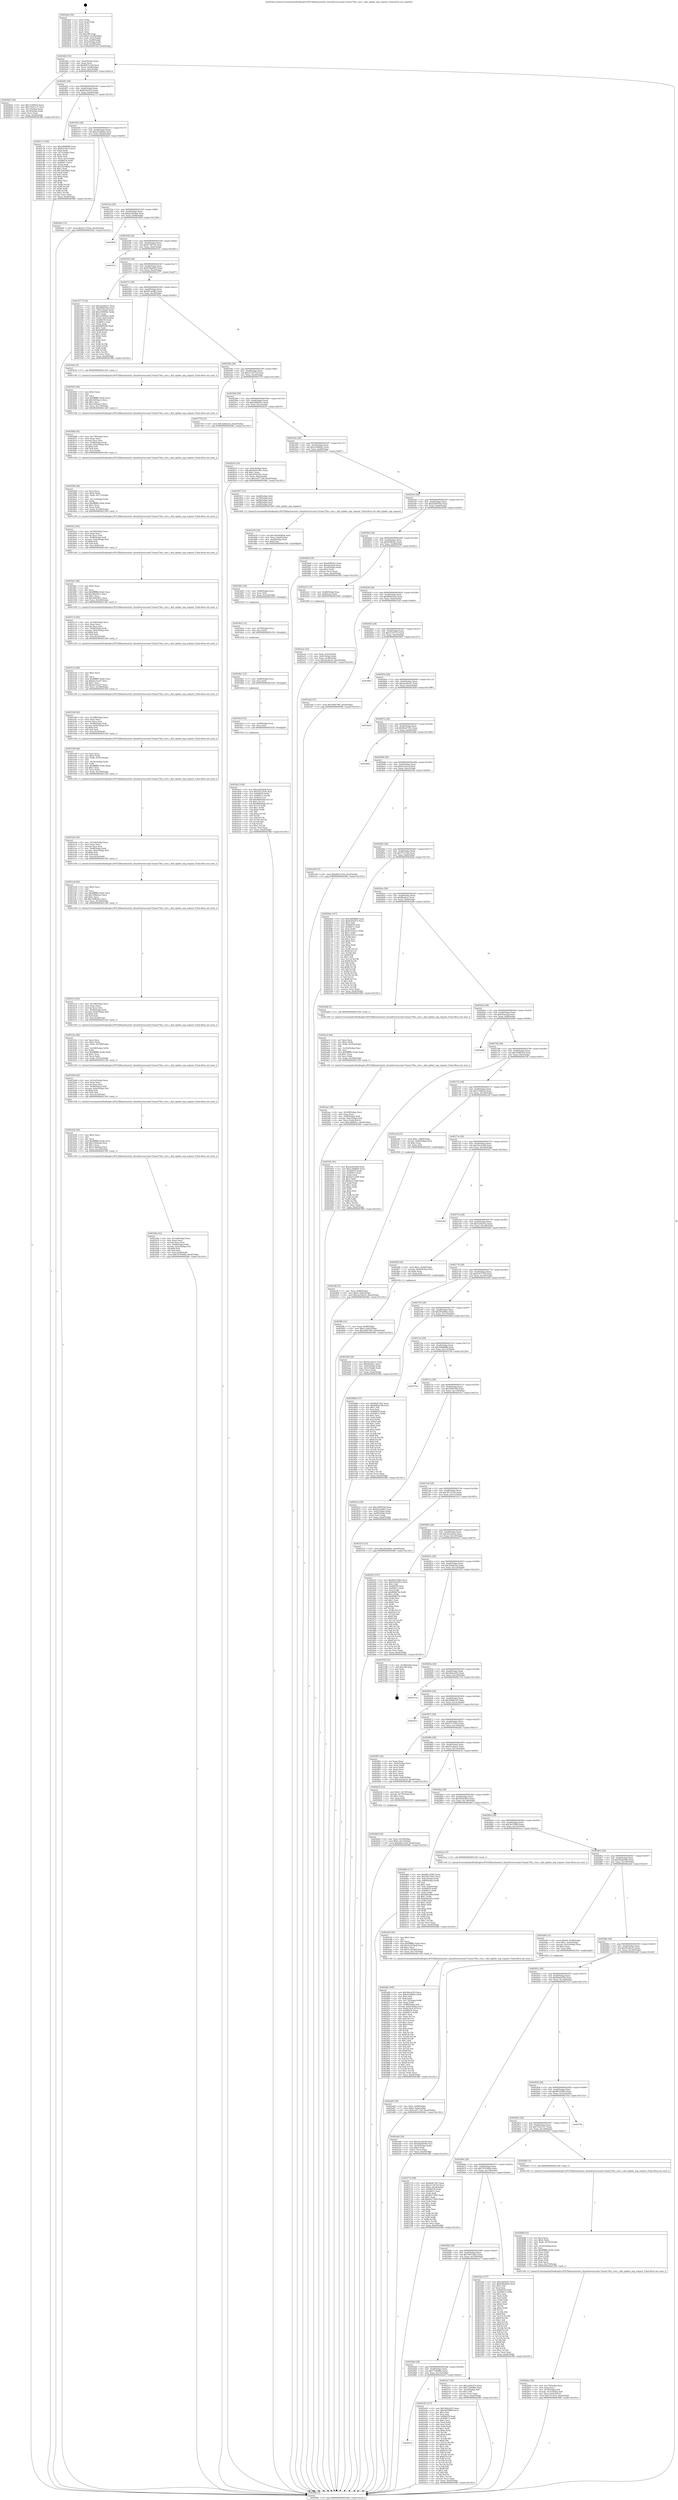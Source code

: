 digraph "0x4024a0" {
  label = "0x4024a0 (/mnt/c/Users/mathe/Desktop/tcc/POCII/binaries/extr_linuxdriversscsiaic7xxxaic79xx_core.c_ahd_update_neg_request_Final-ollvm.out::main(0))"
  labelloc = "t"
  node[shape=record]

  Entry [label="",width=0.3,height=0.3,shape=circle,fillcolor=black,style=filled]
  "0x4024d2" [label="{
     0x4024d2 [32]\l
     | [instrs]\l
     &nbsp;&nbsp;0x4024d2 \<+6\>: mov -0xa4(%rbp),%eax\l
     &nbsp;&nbsp;0x4024d8 \<+2\>: mov %eax,%ecx\l
     &nbsp;&nbsp;0x4024da \<+6\>: sub $0x84b7e14d,%ecx\l
     &nbsp;&nbsp;0x4024e0 \<+6\>: mov %eax,-0xa8(%rbp)\l
     &nbsp;&nbsp;0x4024e6 \<+6\>: mov %ecx,-0xac(%rbp)\l
     &nbsp;&nbsp;0x4024ec \<+6\>: je 0000000000402b63 \<main+0x6c3\>\l
  }"]
  "0x402b63" [label="{
     0x402b63 [30]\l
     | [instrs]\l
     &nbsp;&nbsp;0x402b63 \<+5\>: mov $0x133f4b1b,%eax\l
     &nbsp;&nbsp;0x402b68 \<+5\>: mov $0x752d1127,%ecx\l
     &nbsp;&nbsp;0x402b6d \<+3\>: mov -0x7c(%rbp),%edx\l
     &nbsp;&nbsp;0x402b70 \<+3\>: cmp -0x70(%rbp),%edx\l
     &nbsp;&nbsp;0x402b73 \<+3\>: cmovl %ecx,%eax\l
     &nbsp;&nbsp;0x402b76 \<+6\>: mov %eax,-0xa4(%rbp)\l
     &nbsp;&nbsp;0x402b7c \<+5\>: jmp 00000000004038fc \<main+0x145c\>\l
  }"]
  "0x4024f2" [label="{
     0x4024f2 [28]\l
     | [instrs]\l
     &nbsp;&nbsp;0x4024f2 \<+5\>: jmp 00000000004024f7 \<main+0x57\>\l
     &nbsp;&nbsp;0x4024f7 \<+6\>: mov -0xa8(%rbp),%eax\l
     &nbsp;&nbsp;0x4024fd \<+5\>: sub $0x8c0ac87e,%eax\l
     &nbsp;&nbsp;0x402502 \<+6\>: mov %eax,-0xb0(%rbp)\l
     &nbsp;&nbsp;0x402508 \<+6\>: je 0000000000402c71 \<main+0x7d1\>\l
  }"]
  Exit [label="",width=0.3,height=0.3,shape=circle,fillcolor=black,style=filled,peripheries=2]
  "0x402c71" [label="{
     0x402c71 [104]\l
     | [instrs]\l
     &nbsp;&nbsp;0x402c71 \<+5\>: mov $0x2b8d8bf8,%eax\l
     &nbsp;&nbsp;0x402c76 \<+5\>: mov $0xfc2cb2c4,%ecx\l
     &nbsp;&nbsp;0x402c7b \<+2\>: xor %edx,%edx\l
     &nbsp;&nbsp;0x402c7d \<+3\>: mov -0x7c(%rbp),%esi\l
     &nbsp;&nbsp;0x402c80 \<+3\>: sub $0x1,%edx\l
     &nbsp;&nbsp;0x402c83 \<+2\>: sub %edx,%esi\l
     &nbsp;&nbsp;0x402c85 \<+3\>: mov %esi,-0x7c(%rbp)\l
     &nbsp;&nbsp;0x402c88 \<+7\>: mov 0x406078,%edx\l
     &nbsp;&nbsp;0x402c8f \<+7\>: mov 0x40607c,%esi\l
     &nbsp;&nbsp;0x402c96 \<+2\>: mov %edx,%edi\l
     &nbsp;&nbsp;0x402c98 \<+6\>: add $0x33dc8662,%edi\l
     &nbsp;&nbsp;0x402c9e \<+3\>: sub $0x1,%edi\l
     &nbsp;&nbsp;0x402ca1 \<+6\>: sub $0x33dc8662,%edi\l
     &nbsp;&nbsp;0x402ca7 \<+3\>: imul %edi,%edx\l
     &nbsp;&nbsp;0x402caa \<+3\>: and $0x1,%edx\l
     &nbsp;&nbsp;0x402cad \<+3\>: cmp $0x0,%edx\l
     &nbsp;&nbsp;0x402cb0 \<+4\>: sete %r8b\l
     &nbsp;&nbsp;0x402cb4 \<+3\>: cmp $0xa,%esi\l
     &nbsp;&nbsp;0x402cb7 \<+4\>: setl %r9b\l
     &nbsp;&nbsp;0x402cbb \<+3\>: mov %r8b,%r10b\l
     &nbsp;&nbsp;0x402cbe \<+3\>: and %r9b,%r10b\l
     &nbsp;&nbsp;0x402cc1 \<+3\>: xor %r9b,%r8b\l
     &nbsp;&nbsp;0x402cc4 \<+3\>: or %r8b,%r10b\l
     &nbsp;&nbsp;0x402cc7 \<+4\>: test $0x1,%r10b\l
     &nbsp;&nbsp;0x402ccb \<+3\>: cmovne %ecx,%eax\l
     &nbsp;&nbsp;0x402cce \<+6\>: mov %eax,-0xa4(%rbp)\l
     &nbsp;&nbsp;0x402cd4 \<+5\>: jmp 00000000004038fc \<main+0x145c\>\l
  }"]
  "0x40250e" [label="{
     0x40250e [28]\l
     | [instrs]\l
     &nbsp;&nbsp;0x40250e \<+5\>: jmp 0000000000402513 \<main+0x73\>\l
     &nbsp;&nbsp;0x402513 \<+6\>: mov -0xa8(%rbp),%eax\l
     &nbsp;&nbsp;0x402519 \<+5\>: sub $0xa22dd0a2,%eax\l
     &nbsp;&nbsp;0x40251e \<+6\>: mov %eax,-0xb4(%rbp)\l
     &nbsp;&nbsp;0x402524 \<+6\>: je 0000000000402fa4 \<main+0xb04\>\l
  }"]
  "0x4034cf" [label="{
     0x4034cf [100]\l
     | [instrs]\l
     &nbsp;&nbsp;0x4034cf \<+5\>: mov $0xaa2b29e8,%eax\l
     &nbsp;&nbsp;0x4034d4 \<+5\>: mov $0x3411019e,%esi\l
     &nbsp;&nbsp;0x4034d9 \<+8\>: mov 0x406078,%r9d\l
     &nbsp;&nbsp;0x4034e1 \<+8\>: mov 0x40607c,%r10d\l
     &nbsp;&nbsp;0x4034e9 \<+3\>: mov %r9d,%r11d\l
     &nbsp;&nbsp;0x4034ec \<+7\>: add $0x98b93fa6,%r11d\l
     &nbsp;&nbsp;0x4034f3 \<+4\>: sub $0x1,%r11d\l
     &nbsp;&nbsp;0x4034f7 \<+7\>: sub $0x98b93fa6,%r11d\l
     &nbsp;&nbsp;0x4034fe \<+4\>: imul %r11d,%r9d\l
     &nbsp;&nbsp;0x403502 \<+4\>: and $0x1,%r9d\l
     &nbsp;&nbsp;0x403506 \<+4\>: cmp $0x0,%r9d\l
     &nbsp;&nbsp;0x40350a \<+3\>: sete %bl\l
     &nbsp;&nbsp;0x40350d \<+4\>: cmp $0xa,%r10d\l
     &nbsp;&nbsp;0x403511 \<+4\>: setl %r14b\l
     &nbsp;&nbsp;0x403515 \<+3\>: mov %bl,%r15b\l
     &nbsp;&nbsp;0x403518 \<+3\>: and %r14b,%r15b\l
     &nbsp;&nbsp;0x40351b \<+3\>: xor %r14b,%bl\l
     &nbsp;&nbsp;0x40351e \<+3\>: or %bl,%r15b\l
     &nbsp;&nbsp;0x403521 \<+4\>: test $0x1,%r15b\l
     &nbsp;&nbsp;0x403525 \<+3\>: cmovne %esi,%eax\l
     &nbsp;&nbsp;0x403528 \<+6\>: mov %eax,-0xa4(%rbp)\l
     &nbsp;&nbsp;0x40352e \<+5\>: jmp 00000000004038fc \<main+0x145c\>\l
  }"]
  "0x402fa4" [label="{
     0x402fa4 [15]\l
     | [instrs]\l
     &nbsp;&nbsp;0x402fa4 \<+10\>: movl $0x43175916,-0xa4(%rbp)\l
     &nbsp;&nbsp;0x402fae \<+5\>: jmp 00000000004038fc \<main+0x145c\>\l
  }"]
  "0x40252a" [label="{
     0x40252a [28]\l
     | [instrs]\l
     &nbsp;&nbsp;0x40252a \<+5\>: jmp 000000000040252f \<main+0x8f\>\l
     &nbsp;&nbsp;0x40252f \<+6\>: mov -0xa8(%rbp),%eax\l
     &nbsp;&nbsp;0x402535 \<+5\>: sub $0xaa2b29e8,%eax\l
     &nbsp;&nbsp;0x40253a \<+6\>: mov %eax,-0xb8(%rbp)\l
     &nbsp;&nbsp;0x402540 \<+6\>: je 0000000000403850 \<main+0x13b0\>\l
  }"]
  "0x4034c0" [label="{
     0x4034c0 [15]\l
     | [instrs]\l
     &nbsp;&nbsp;0x4034c0 \<+7\>: mov -0x98(%rbp),%rcx\l
     &nbsp;&nbsp;0x4034c7 \<+3\>: mov %rcx,%rdi\l
     &nbsp;&nbsp;0x4034ca \<+5\>: call 0000000000401030 \<free@plt\>\l
     | [calls]\l
     &nbsp;&nbsp;0x401030 \{1\} (unknown)\l
  }"]
  "0x403850" [label="{
     0x403850\l
  }", style=dashed]
  "0x402546" [label="{
     0x402546 [28]\l
     | [instrs]\l
     &nbsp;&nbsp;0x402546 \<+5\>: jmp 000000000040254b \<main+0xab\>\l
     &nbsp;&nbsp;0x40254b \<+6\>: mov -0xa8(%rbp),%eax\l
     &nbsp;&nbsp;0x402551 \<+5\>: sub $0xb178f734,%eax\l
     &nbsp;&nbsp;0x402556 \<+6\>: mov %eax,-0xbc(%rbp)\l
     &nbsp;&nbsp;0x40255c \<+6\>: je 0000000000403551 \<main+0x10b1\>\l
  }"]
  "0x4034b1" [label="{
     0x4034b1 [15]\l
     | [instrs]\l
     &nbsp;&nbsp;0x4034b1 \<+7\>: mov -0x88(%rbp),%rcx\l
     &nbsp;&nbsp;0x4034b8 \<+3\>: mov %rcx,%rdi\l
     &nbsp;&nbsp;0x4034bb \<+5\>: call 0000000000401030 \<free@plt\>\l
     | [calls]\l
     &nbsp;&nbsp;0x401030 \{1\} (unknown)\l
  }"]
  "0x403551" [label="{
     0x403551\l
  }", style=dashed]
  "0x402562" [label="{
     0x402562 [28]\l
     | [instrs]\l
     &nbsp;&nbsp;0x402562 \<+5\>: jmp 0000000000402567 \<main+0xc7\>\l
     &nbsp;&nbsp;0x402567 \<+6\>: mov -0xa8(%rbp),%eax\l
     &nbsp;&nbsp;0x40256d \<+5\>: sub $0xb38a4850,%eax\l
     &nbsp;&nbsp;0x402572 \<+6\>: mov %eax,-0xc0(%rbp)\l
     &nbsp;&nbsp;0x402578 \<+6\>: je 0000000000403377 \<main+0xed7\>\l
  }"]
  "0x4034a5" [label="{
     0x4034a5 [12]\l
     | [instrs]\l
     &nbsp;&nbsp;0x4034a5 \<+4\>: mov -0x78(%rbp),%rcx\l
     &nbsp;&nbsp;0x4034a9 \<+3\>: mov %rcx,%rdi\l
     &nbsp;&nbsp;0x4034ac \<+5\>: call 0000000000401030 \<free@plt\>\l
     | [calls]\l
     &nbsp;&nbsp;0x401030 \{1\} (unknown)\l
  }"]
  "0x403377" [label="{
     0x403377 [118]\l
     | [instrs]\l
     &nbsp;&nbsp;0x403377 \<+5\>: mov $0xeaa04c01,%eax\l
     &nbsp;&nbsp;0x40337c \<+5\>: mov $0xd90b55da,%ecx\l
     &nbsp;&nbsp;0x403381 \<+6\>: mov -0x9c(%rbp),%edx\l
     &nbsp;&nbsp;0x403387 \<+6\>: add $0xcd5900ee,%edx\l
     &nbsp;&nbsp;0x40338d \<+3\>: add $0x1,%edx\l
     &nbsp;&nbsp;0x403390 \<+6\>: sub $0xcd5900ee,%edx\l
     &nbsp;&nbsp;0x403396 \<+6\>: mov %edx,-0x9c(%rbp)\l
     &nbsp;&nbsp;0x40339c \<+7\>: mov 0x406078,%edx\l
     &nbsp;&nbsp;0x4033a3 \<+7\>: mov 0x40607c,%esi\l
     &nbsp;&nbsp;0x4033aa \<+2\>: mov %edx,%edi\l
     &nbsp;&nbsp;0x4033ac \<+6\>: sub $0xb84f9366,%edi\l
     &nbsp;&nbsp;0x4033b2 \<+3\>: sub $0x1,%edi\l
     &nbsp;&nbsp;0x4033b5 \<+6\>: add $0xb84f9366,%edi\l
     &nbsp;&nbsp;0x4033bb \<+3\>: imul %edi,%edx\l
     &nbsp;&nbsp;0x4033be \<+3\>: and $0x1,%edx\l
     &nbsp;&nbsp;0x4033c1 \<+3\>: cmp $0x0,%edx\l
     &nbsp;&nbsp;0x4033c4 \<+4\>: sete %r8b\l
     &nbsp;&nbsp;0x4033c8 \<+3\>: cmp $0xa,%esi\l
     &nbsp;&nbsp;0x4033cb \<+4\>: setl %r9b\l
     &nbsp;&nbsp;0x4033cf \<+3\>: mov %r8b,%r10b\l
     &nbsp;&nbsp;0x4033d2 \<+3\>: and %r9b,%r10b\l
     &nbsp;&nbsp;0x4033d5 \<+3\>: xor %r9b,%r8b\l
     &nbsp;&nbsp;0x4033d8 \<+3\>: or %r8b,%r10b\l
     &nbsp;&nbsp;0x4033db \<+4\>: test $0x1,%r10b\l
     &nbsp;&nbsp;0x4033df \<+3\>: cmovne %ecx,%eax\l
     &nbsp;&nbsp;0x4033e2 \<+6\>: mov %eax,-0xa4(%rbp)\l
     &nbsp;&nbsp;0x4033e8 \<+5\>: jmp 00000000004038fc \<main+0x145c\>\l
  }"]
  "0x40257e" [label="{
     0x40257e [28]\l
     | [instrs]\l
     &nbsp;&nbsp;0x40257e \<+5\>: jmp 0000000000402583 \<main+0xe3\>\l
     &nbsp;&nbsp;0x402583 \<+6\>: mov -0xa8(%rbp),%eax\l
     &nbsp;&nbsp;0x402589 \<+5\>: sub $0xb61aed65,%eax\l
     &nbsp;&nbsp;0x40258e \<+6\>: mov %eax,-0xc4(%rbp)\l
     &nbsp;&nbsp;0x402594 \<+6\>: je 000000000040303e \<main+0xb9e\>\l
  }"]
  "0x403493" [label="{
     0x403493 [18]\l
     | [instrs]\l
     &nbsp;&nbsp;0x403493 \<+4\>: mov -0x68(%rbp),%rcx\l
     &nbsp;&nbsp;0x403497 \<+3\>: mov %rcx,%rdi\l
     &nbsp;&nbsp;0x40349a \<+6\>: mov %eax,-0x1a4(%rbp)\l
     &nbsp;&nbsp;0x4034a0 \<+5\>: call 0000000000401030 \<free@plt\>\l
     | [calls]\l
     &nbsp;&nbsp;0x401030 \{1\} (unknown)\l
  }"]
  "0x40303e" [label="{
     0x40303e [5]\l
     | [instrs]\l
     &nbsp;&nbsp;0x40303e \<+5\>: call 0000000000401160 \<next_i\>\l
     | [calls]\l
     &nbsp;&nbsp;0x401160 \{1\} (/mnt/c/Users/mathe/Desktop/tcc/POCII/binaries/extr_linuxdriversscsiaic7xxxaic79xx_core.c_ahd_update_neg_request_Final-ollvm.out::next_i)\l
  }"]
  "0x40259a" [label="{
     0x40259a [28]\l
     | [instrs]\l
     &nbsp;&nbsp;0x40259a \<+5\>: jmp 000000000040259f \<main+0xff\>\l
     &nbsp;&nbsp;0x40259f \<+6\>: mov -0xa8(%rbp),%eax\l
     &nbsp;&nbsp;0x4025a5 \<+5\>: sub $0xc5129719,%eax\l
     &nbsp;&nbsp;0x4025aa \<+6\>: mov %eax,-0xc8(%rbp)\l
     &nbsp;&nbsp;0x4025b0 \<+6\>: je 0000000000403776 \<main+0x12d6\>\l
  }"]
  "0x403476" [label="{
     0x403476 [29]\l
     | [instrs]\l
     &nbsp;&nbsp;0x403476 \<+10\>: movabs $0x4040b6,%rdi\l
     &nbsp;&nbsp;0x403480 \<+6\>: mov %eax,-0xa0(%rbp)\l
     &nbsp;&nbsp;0x403486 \<+6\>: mov -0xa0(%rbp),%esi\l
     &nbsp;&nbsp;0x40348c \<+2\>: mov $0x0,%al\l
     &nbsp;&nbsp;0x40348e \<+5\>: call 0000000000401040 \<printf@plt\>\l
     | [calls]\l
     &nbsp;&nbsp;0x401040 \{1\} (unknown)\l
  }"]
  "0x403776" [label="{
     0x403776 [15]\l
     | [instrs]\l
     &nbsp;&nbsp;0x403776 \<+10\>: movl $0x3abda32a,-0xa4(%rbp)\l
     &nbsp;&nbsp;0x403780 \<+5\>: jmp 00000000004038fc \<main+0x145c\>\l
  }"]
  "0x4025b6" [label="{
     0x4025b6 [28]\l
     | [instrs]\l
     &nbsp;&nbsp;0x4025b6 \<+5\>: jmp 00000000004025bb \<main+0x11b\>\l
     &nbsp;&nbsp;0x4025bb \<+6\>: mov -0xa8(%rbp),%eax\l
     &nbsp;&nbsp;0x4025c1 \<+5\>: sub $0xcb8d691c,%eax\l
     &nbsp;&nbsp;0x4025c6 \<+6\>: mov %eax,-0xcc(%rbp)\l
     &nbsp;&nbsp;0x4025cc \<+6\>: je 0000000000402b10 \<main+0x670\>\l
  }"]
  "0x4032ba" [label="{
     0x4032ba [52]\l
     | [instrs]\l
     &nbsp;&nbsp;0x4032ba \<+6\>: mov -0x1a0(%rbp),%ecx\l
     &nbsp;&nbsp;0x4032c0 \<+3\>: imul %eax,%ecx\l
     &nbsp;&nbsp;0x4032c3 \<+3\>: movslq %ecx,%rsi\l
     &nbsp;&nbsp;0x4032c6 \<+7\>: mov -0x98(%rbp),%rdi\l
     &nbsp;&nbsp;0x4032cd \<+7\>: movslq -0x9c(%rbp),%r8\l
     &nbsp;&nbsp;0x4032d4 \<+4\>: shl $0x6,%r8\l
     &nbsp;&nbsp;0x4032d8 \<+3\>: add %r8,%rdi\l
     &nbsp;&nbsp;0x4032db \<+4\>: mov %rsi,0x38(%rdi)\l
     &nbsp;&nbsp;0x4032df \<+10\>: movl $0x7670560b,-0xa4(%rbp)\l
     &nbsp;&nbsp;0x4032e9 \<+5\>: jmp 00000000004038fc \<main+0x145c\>\l
  }"]
  "0x402b10" [label="{
     0x402b10 [34]\l
     | [instrs]\l
     &nbsp;&nbsp;0x402b10 \<+3\>: mov -0x6c(%rbp),%eax\l
     &nbsp;&nbsp;0x402b13 \<+5\>: add $0x265a5361,%eax\l
     &nbsp;&nbsp;0x402b18 \<+3\>: add $0x1,%eax\l
     &nbsp;&nbsp;0x402b1b \<+5\>: sub $0x265a5361,%eax\l
     &nbsp;&nbsp;0x402b20 \<+3\>: mov %eax,-0x6c(%rbp)\l
     &nbsp;&nbsp;0x402b23 \<+10\>: movl $0x1e977328,-0xa4(%rbp)\l
     &nbsp;&nbsp;0x402b2d \<+5\>: jmp 00000000004038fc \<main+0x145c\>\l
  }"]
  "0x4025d2" [label="{
     0x4025d2 [28]\l
     | [instrs]\l
     &nbsp;&nbsp;0x4025d2 \<+5\>: jmp 00000000004025d7 \<main+0x137\>\l
     &nbsp;&nbsp;0x4025d7 \<+6\>: mov -0xa8(%rbp),%eax\l
     &nbsp;&nbsp;0x4025dd \<+5\>: sub $0xcc4b8b65,%eax\l
     &nbsp;&nbsp;0x4025e2 \<+6\>: mov %eax,-0xd0(%rbp)\l
     &nbsp;&nbsp;0x4025e8 \<+6\>: je 0000000000403457 \<main+0xfb7\>\l
  }"]
  "0x403292" [label="{
     0x403292 [40]\l
     | [instrs]\l
     &nbsp;&nbsp;0x403292 \<+5\>: mov $0x2,%ecx\l
     &nbsp;&nbsp;0x403297 \<+1\>: cltd\l
     &nbsp;&nbsp;0x403298 \<+2\>: idiv %ecx\l
     &nbsp;&nbsp;0x40329a \<+6\>: imul $0xfffffffe,%edx,%ecx\l
     &nbsp;&nbsp;0x4032a0 \<+6\>: add $0xc19eb0ab,%ecx\l
     &nbsp;&nbsp;0x4032a6 \<+3\>: add $0x1,%ecx\l
     &nbsp;&nbsp;0x4032a9 \<+6\>: sub $0xc19eb0ab,%ecx\l
     &nbsp;&nbsp;0x4032af \<+6\>: mov %ecx,-0x1a0(%rbp)\l
     &nbsp;&nbsp;0x4032b5 \<+5\>: call 0000000000401160 \<next_i\>\l
     | [calls]\l
     &nbsp;&nbsp;0x401160 \{1\} (/mnt/c/Users/mathe/Desktop/tcc/POCII/binaries/extr_linuxdriversscsiaic7xxxaic79xx_core.c_ahd_update_neg_request_Final-ollvm.out::next_i)\l
  }"]
  "0x403457" [label="{
     0x403457 [31]\l
     | [instrs]\l
     &nbsp;&nbsp;0x403457 \<+4\>: mov -0x68(%rbp),%rdi\l
     &nbsp;&nbsp;0x40345b \<+4\>: mov -0x78(%rbp),%rsi\l
     &nbsp;&nbsp;0x40345f \<+7\>: mov -0x88(%rbp),%rdx\l
     &nbsp;&nbsp;0x403466 \<+7\>: mov -0x98(%rbp),%rcx\l
     &nbsp;&nbsp;0x40346d \<+4\>: mov -0x58(%rbp),%r8\l
     &nbsp;&nbsp;0x403471 \<+5\>: call 0000000000401600 \<ahd_update_neg_request\>\l
     | [calls]\l
     &nbsp;&nbsp;0x401600 \{1\} (/mnt/c/Users/mathe/Desktop/tcc/POCII/binaries/extr_linuxdriversscsiaic7xxxaic79xx_core.c_ahd_update_neg_request_Final-ollvm.out::ahd_update_neg_request)\l
  }"]
  "0x4025ee" [label="{
     0x4025ee [28]\l
     | [instrs]\l
     &nbsp;&nbsp;0x4025ee \<+5\>: jmp 00000000004025f3 \<main+0x153\>\l
     &nbsp;&nbsp;0x4025f3 \<+6\>: mov -0xa8(%rbp),%eax\l
     &nbsp;&nbsp;0x4025f9 \<+5\>: sub $0xd24097b4,%eax\l
     &nbsp;&nbsp;0x4025fe \<+6\>: mov %eax,-0xd4(%rbp)\l
     &nbsp;&nbsp;0x402604 \<+6\>: je 00000000004029e8 \<main+0x548\>\l
  }"]
  "0x403268" [label="{
     0x403268 [42]\l
     | [instrs]\l
     &nbsp;&nbsp;0x403268 \<+6\>: mov -0x19c(%rbp),%ecx\l
     &nbsp;&nbsp;0x40326e \<+3\>: imul %eax,%ecx\l
     &nbsp;&nbsp;0x403271 \<+3\>: movslq %ecx,%rsi\l
     &nbsp;&nbsp;0x403274 \<+7\>: mov -0x98(%rbp),%rdi\l
     &nbsp;&nbsp;0x40327b \<+7\>: movslq -0x9c(%rbp),%r8\l
     &nbsp;&nbsp;0x403282 \<+4\>: shl $0x6,%r8\l
     &nbsp;&nbsp;0x403286 \<+3\>: add %r8,%rdi\l
     &nbsp;&nbsp;0x403289 \<+4\>: mov %rsi,0x30(%rdi)\l
     &nbsp;&nbsp;0x40328d \<+5\>: call 0000000000401160 \<next_i\>\l
     | [calls]\l
     &nbsp;&nbsp;0x401160 \{1\} (/mnt/c/Users/mathe/Desktop/tcc/POCII/binaries/extr_linuxdriversscsiaic7xxxaic79xx_core.c_ahd_update_neg_request_Final-ollvm.out::next_i)\l
  }"]
  "0x4029e8" [label="{
     0x4029e8 [30]\l
     | [instrs]\l
     &nbsp;&nbsp;0x4029e8 \<+5\>: mov $0xd5ff02b1,%eax\l
     &nbsp;&nbsp;0x4029ed \<+5\>: mov $0xc6ea2ad,%ecx\l
     &nbsp;&nbsp;0x4029f2 \<+3\>: mov -0x34(%rbp),%edx\l
     &nbsp;&nbsp;0x4029f5 \<+3\>: cmp $0x2,%edx\l
     &nbsp;&nbsp;0x4029f8 \<+3\>: cmovne %ecx,%eax\l
     &nbsp;&nbsp;0x4029fb \<+6\>: mov %eax,-0xa4(%rbp)\l
     &nbsp;&nbsp;0x402a01 \<+5\>: jmp 00000000004038fc \<main+0x145c\>\l
  }"]
  "0x40260a" [label="{
     0x40260a [28]\l
     | [instrs]\l
     &nbsp;&nbsp;0x40260a \<+5\>: jmp 000000000040260f \<main+0x16f\>\l
     &nbsp;&nbsp;0x40260f \<+6\>: mov -0xa8(%rbp),%eax\l
     &nbsp;&nbsp;0x402615 \<+5\>: sub $0xd5ff02b1,%eax\l
     &nbsp;&nbsp;0x40261a \<+6\>: mov %eax,-0xd8(%rbp)\l
     &nbsp;&nbsp;0x402620 \<+6\>: je 0000000000402a21 \<main+0x581\>\l
  }"]
  "0x4038fc" [label="{
     0x4038fc [5]\l
     | [instrs]\l
     &nbsp;&nbsp;0x4038fc \<+5\>: jmp 00000000004024d2 \<main+0x32\>\l
  }"]
  "0x4024a0" [label="{
     0x4024a0 [50]\l
     | [instrs]\l
     &nbsp;&nbsp;0x4024a0 \<+1\>: push %rbp\l
     &nbsp;&nbsp;0x4024a1 \<+3\>: mov %rsp,%rbp\l
     &nbsp;&nbsp;0x4024a4 \<+2\>: push %r15\l
     &nbsp;&nbsp;0x4024a6 \<+2\>: push %r14\l
     &nbsp;&nbsp;0x4024a8 \<+2\>: push %r13\l
     &nbsp;&nbsp;0x4024aa \<+2\>: push %r12\l
     &nbsp;&nbsp;0x4024ac \<+1\>: push %rbx\l
     &nbsp;&nbsp;0x4024ad \<+7\>: sub $0x188,%rsp\l
     &nbsp;&nbsp;0x4024b4 \<+7\>: movl $0x0,-0x38(%rbp)\l
     &nbsp;&nbsp;0x4024bb \<+3\>: mov %edi,-0x3c(%rbp)\l
     &nbsp;&nbsp;0x4024be \<+4\>: mov %rsi,-0x48(%rbp)\l
     &nbsp;&nbsp;0x4024c2 \<+3\>: mov -0x3c(%rbp),%edi\l
     &nbsp;&nbsp;0x4024c5 \<+3\>: mov %edi,-0x34(%rbp)\l
     &nbsp;&nbsp;0x4024c8 \<+10\>: movl $0xd24097b4,-0xa4(%rbp)\l
  }"]
  "0x40323a" [label="{
     0x40323a [46]\l
     | [instrs]\l
     &nbsp;&nbsp;0x40323a \<+2\>: xor %ecx,%ecx\l
     &nbsp;&nbsp;0x40323c \<+5\>: mov $0x2,%edx\l
     &nbsp;&nbsp;0x403241 \<+6\>: mov %edx,-0x198(%rbp)\l
     &nbsp;&nbsp;0x403247 \<+1\>: cltd\l
     &nbsp;&nbsp;0x403248 \<+7\>: mov -0x198(%rbp),%r9d\l
     &nbsp;&nbsp;0x40324f \<+3\>: idiv %r9d\l
     &nbsp;&nbsp;0x403252 \<+6\>: imul $0xfffffffe,%edx,%edx\l
     &nbsp;&nbsp;0x403258 \<+3\>: sub $0x1,%ecx\l
     &nbsp;&nbsp;0x40325b \<+2\>: sub %ecx,%edx\l
     &nbsp;&nbsp;0x40325d \<+6\>: mov %edx,-0x19c(%rbp)\l
     &nbsp;&nbsp;0x403263 \<+5\>: call 0000000000401160 \<next_i\>\l
     | [calls]\l
     &nbsp;&nbsp;0x401160 \{1\} (/mnt/c/Users/mathe/Desktop/tcc/POCII/binaries/extr_linuxdriversscsiaic7xxxaic79xx_core.c_ahd_update_neg_request_Final-ollvm.out::next_i)\l
  }"]
  "0x402a21" [label="{
     0x402a21 [13]\l
     | [instrs]\l
     &nbsp;&nbsp;0x402a21 \<+4\>: mov -0x48(%rbp),%rax\l
     &nbsp;&nbsp;0x402a25 \<+4\>: mov 0x8(%rax),%rdi\l
     &nbsp;&nbsp;0x402a29 \<+5\>: call 0000000000401060 \<atoi@plt\>\l
     | [calls]\l
     &nbsp;&nbsp;0x401060 \{1\} (unknown)\l
  }"]
  "0x402626" [label="{
     0x402626 [28]\l
     | [instrs]\l
     &nbsp;&nbsp;0x402626 \<+5\>: jmp 000000000040262b \<main+0x18b\>\l
     &nbsp;&nbsp;0x40262b \<+6\>: mov -0xa8(%rbp),%eax\l
     &nbsp;&nbsp;0x402631 \<+5\>: sub $0xd90b55da,%eax\l
     &nbsp;&nbsp;0x402636 \<+6\>: mov %eax,-0xdc(%rbp)\l
     &nbsp;&nbsp;0x40263c \<+6\>: je 00000000004033ed \<main+0xf4d\>\l
  }"]
  "0x402a2e" [label="{
     0x402a2e [24]\l
     | [instrs]\l
     &nbsp;&nbsp;0x402a2e \<+3\>: mov %eax,-0x4c(%rbp)\l
     &nbsp;&nbsp;0x402a31 \<+3\>: mov -0x4c(%rbp),%eax\l
     &nbsp;&nbsp;0x402a34 \<+3\>: mov %eax,-0x30(%rbp)\l
     &nbsp;&nbsp;0x402a37 \<+10\>: movl $0x5dcd4c5e,-0xa4(%rbp)\l
     &nbsp;&nbsp;0x402a41 \<+5\>: jmp 00000000004038fc \<main+0x145c\>\l
  }"]
  "0x403210" [label="{
     0x403210 [42]\l
     | [instrs]\l
     &nbsp;&nbsp;0x403210 \<+6\>: mov -0x194(%rbp),%ecx\l
     &nbsp;&nbsp;0x403216 \<+3\>: imul %eax,%ecx\l
     &nbsp;&nbsp;0x403219 \<+3\>: movslq %ecx,%rsi\l
     &nbsp;&nbsp;0x40321c \<+7\>: mov -0x98(%rbp),%rdi\l
     &nbsp;&nbsp;0x403223 \<+7\>: movslq -0x9c(%rbp),%r8\l
     &nbsp;&nbsp;0x40322a \<+4\>: shl $0x6,%r8\l
     &nbsp;&nbsp;0x40322e \<+3\>: add %r8,%rdi\l
     &nbsp;&nbsp;0x403231 \<+4\>: mov %rsi,0x28(%rdi)\l
     &nbsp;&nbsp;0x403235 \<+5\>: call 0000000000401160 \<next_i\>\l
     | [calls]\l
     &nbsp;&nbsp;0x401160 \{1\} (/mnt/c/Users/mathe/Desktop/tcc/POCII/binaries/extr_linuxdriversscsiaic7xxxaic79xx_core.c_ahd_update_neg_request_Final-ollvm.out::next_i)\l
  }"]
  "0x4033ed" [label="{
     0x4033ed [15]\l
     | [instrs]\l
     &nbsp;&nbsp;0x4033ed \<+10\>: movl $0x309079f4,-0xa4(%rbp)\l
     &nbsp;&nbsp;0x4033f7 \<+5\>: jmp 00000000004038fc \<main+0x145c\>\l
  }"]
  "0x402642" [label="{
     0x402642 [28]\l
     | [instrs]\l
     &nbsp;&nbsp;0x402642 \<+5\>: jmp 0000000000402647 \<main+0x1a7\>\l
     &nbsp;&nbsp;0x402647 \<+6\>: mov -0xa8(%rbp),%eax\l
     &nbsp;&nbsp;0x40264d \<+5\>: sub $0xe131f715,%eax\l
     &nbsp;&nbsp;0x402652 \<+6\>: mov %eax,-0xe0(%rbp)\l
     &nbsp;&nbsp;0x402658 \<+6\>: je 00000000004038d7 \<main+0x1437\>\l
  }"]
  "0x4031e8" [label="{
     0x4031e8 [40]\l
     | [instrs]\l
     &nbsp;&nbsp;0x4031e8 \<+5\>: mov $0x2,%ecx\l
     &nbsp;&nbsp;0x4031ed \<+1\>: cltd\l
     &nbsp;&nbsp;0x4031ee \<+2\>: idiv %ecx\l
     &nbsp;&nbsp;0x4031f0 \<+6\>: imul $0xfffffffe,%edx,%ecx\l
     &nbsp;&nbsp;0x4031f6 \<+6\>: sub $0x7098c6a3,%ecx\l
     &nbsp;&nbsp;0x4031fc \<+3\>: add $0x1,%ecx\l
     &nbsp;&nbsp;0x4031ff \<+6\>: add $0x7098c6a3,%ecx\l
     &nbsp;&nbsp;0x403205 \<+6\>: mov %ecx,-0x194(%rbp)\l
     &nbsp;&nbsp;0x40320b \<+5\>: call 0000000000401160 \<next_i\>\l
     | [calls]\l
     &nbsp;&nbsp;0x401160 \{1\} (/mnt/c/Users/mathe/Desktop/tcc/POCII/binaries/extr_linuxdriversscsiaic7xxxaic79xx_core.c_ahd_update_neg_request_Final-ollvm.out::next_i)\l
  }"]
  "0x4038d7" [label="{
     0x4038d7\l
  }", style=dashed]
  "0x40265e" [label="{
     0x40265e [28]\l
     | [instrs]\l
     &nbsp;&nbsp;0x40265e \<+5\>: jmp 0000000000402663 \<main+0x1c3\>\l
     &nbsp;&nbsp;0x402663 \<+6\>: mov -0xa8(%rbp),%eax\l
     &nbsp;&nbsp;0x402669 \<+5\>: sub $0xeaa04c01,%eax\l
     &nbsp;&nbsp;0x40266e \<+6\>: mov %eax,-0xe4(%rbp)\l
     &nbsp;&nbsp;0x402674 \<+6\>: je 0000000000403828 \<main+0x1388\>\l
  }"]
  "0x4031be" [label="{
     0x4031be [42]\l
     | [instrs]\l
     &nbsp;&nbsp;0x4031be \<+6\>: mov -0x190(%rbp),%ecx\l
     &nbsp;&nbsp;0x4031c4 \<+3\>: imul %eax,%ecx\l
     &nbsp;&nbsp;0x4031c7 \<+3\>: movslq %ecx,%rsi\l
     &nbsp;&nbsp;0x4031ca \<+7\>: mov -0x98(%rbp),%rdi\l
     &nbsp;&nbsp;0x4031d1 \<+7\>: movslq -0x9c(%rbp),%r8\l
     &nbsp;&nbsp;0x4031d8 \<+4\>: shl $0x6,%r8\l
     &nbsp;&nbsp;0x4031dc \<+3\>: add %r8,%rdi\l
     &nbsp;&nbsp;0x4031df \<+4\>: mov %rsi,0x20(%rdi)\l
     &nbsp;&nbsp;0x4031e3 \<+5\>: call 0000000000401160 \<next_i\>\l
     | [calls]\l
     &nbsp;&nbsp;0x401160 \{1\} (/mnt/c/Users/mathe/Desktop/tcc/POCII/binaries/extr_linuxdriversscsiaic7xxxaic79xx_core.c_ahd_update_neg_request_Final-ollvm.out::next_i)\l
  }"]
  "0x403828" [label="{
     0x403828\l
  }", style=dashed]
  "0x40267a" [label="{
     0x40267a [28]\l
     | [instrs]\l
     &nbsp;&nbsp;0x40267a \<+5\>: jmp 000000000040267f \<main+0x1df\>\l
     &nbsp;&nbsp;0x40267f \<+6\>: mov -0xa8(%rbp),%eax\l
     &nbsp;&nbsp;0x402685 \<+5\>: sub $0xf6a67361,%eax\l
     &nbsp;&nbsp;0x40268a \<+6\>: mov %eax,-0xe8(%rbp)\l
     &nbsp;&nbsp;0x402690 \<+6\>: je 00000000004038eb \<main+0x144b\>\l
  }"]
  "0x403190" [label="{
     0x403190 [46]\l
     | [instrs]\l
     &nbsp;&nbsp;0x403190 \<+2\>: xor %ecx,%ecx\l
     &nbsp;&nbsp;0x403192 \<+5\>: mov $0x2,%edx\l
     &nbsp;&nbsp;0x403197 \<+6\>: mov %edx,-0x18c(%rbp)\l
     &nbsp;&nbsp;0x40319d \<+1\>: cltd\l
     &nbsp;&nbsp;0x40319e \<+7\>: mov -0x18c(%rbp),%r9d\l
     &nbsp;&nbsp;0x4031a5 \<+3\>: idiv %r9d\l
     &nbsp;&nbsp;0x4031a8 \<+6\>: imul $0xfffffffe,%edx,%edx\l
     &nbsp;&nbsp;0x4031ae \<+3\>: sub $0x1,%ecx\l
     &nbsp;&nbsp;0x4031b1 \<+2\>: sub %ecx,%edx\l
     &nbsp;&nbsp;0x4031b3 \<+6\>: mov %edx,-0x190(%rbp)\l
     &nbsp;&nbsp;0x4031b9 \<+5\>: call 0000000000401160 \<next_i\>\l
     | [calls]\l
     &nbsp;&nbsp;0x401160 \{1\} (/mnt/c/Users/mathe/Desktop/tcc/POCII/binaries/extr_linuxdriversscsiaic7xxxaic79xx_core.c_ahd_update_neg_request_Final-ollvm.out::next_i)\l
  }"]
  "0x4038eb" [label="{
     0x4038eb\l
  }", style=dashed]
  "0x402696" [label="{
     0x402696 [28]\l
     | [instrs]\l
     &nbsp;&nbsp;0x402696 \<+5\>: jmp 000000000040269b \<main+0x1fb\>\l
     &nbsp;&nbsp;0x40269b \<+6\>: mov -0xa8(%rbp),%eax\l
     &nbsp;&nbsp;0x4026a1 \<+5\>: sub $0xfc2cb2c4,%eax\l
     &nbsp;&nbsp;0x4026a6 \<+6\>: mov %eax,-0xec(%rbp)\l
     &nbsp;&nbsp;0x4026ac \<+6\>: je 0000000000402cd9 \<main+0x839\>\l
  }"]
  "0x403166" [label="{
     0x403166 [42]\l
     | [instrs]\l
     &nbsp;&nbsp;0x403166 \<+6\>: mov -0x188(%rbp),%ecx\l
     &nbsp;&nbsp;0x40316c \<+3\>: imul %eax,%ecx\l
     &nbsp;&nbsp;0x40316f \<+3\>: movslq %ecx,%rsi\l
     &nbsp;&nbsp;0x403172 \<+7\>: mov -0x98(%rbp),%rdi\l
     &nbsp;&nbsp;0x403179 \<+7\>: movslq -0x9c(%rbp),%r8\l
     &nbsp;&nbsp;0x403180 \<+4\>: shl $0x6,%r8\l
     &nbsp;&nbsp;0x403184 \<+3\>: add %r8,%rdi\l
     &nbsp;&nbsp;0x403187 \<+4\>: mov %rsi,0x18(%rdi)\l
     &nbsp;&nbsp;0x40318b \<+5\>: call 0000000000401160 \<next_i\>\l
     | [calls]\l
     &nbsp;&nbsp;0x401160 \{1\} (/mnt/c/Users/mathe/Desktop/tcc/POCII/binaries/extr_linuxdriversscsiaic7xxxaic79xx_core.c_ahd_update_neg_request_Final-ollvm.out::next_i)\l
  }"]
  "0x402cd9" [label="{
     0x402cd9 [15]\l
     | [instrs]\l
     &nbsp;&nbsp;0x402cd9 \<+10\>: movl $0x84b7e14d,-0xa4(%rbp)\l
     &nbsp;&nbsp;0x402ce3 \<+5\>: jmp 00000000004038fc \<main+0x145c\>\l
  }"]
  "0x4026b2" [label="{
     0x4026b2 [28]\l
     | [instrs]\l
     &nbsp;&nbsp;0x4026b2 \<+5\>: jmp 00000000004026b7 \<main+0x217\>\l
     &nbsp;&nbsp;0x4026b7 \<+6\>: mov -0xa8(%rbp),%eax\l
     &nbsp;&nbsp;0x4026bd \<+5\>: sub $0x751103e,%eax\l
     &nbsp;&nbsp;0x4026c2 \<+6\>: mov %eax,-0xf0(%rbp)\l
     &nbsp;&nbsp;0x4026c8 \<+6\>: je 0000000000402bde \<main+0x73e\>\l
  }"]
  "0x40313e" [label="{
     0x40313e [40]\l
     | [instrs]\l
     &nbsp;&nbsp;0x40313e \<+5\>: mov $0x2,%ecx\l
     &nbsp;&nbsp;0x403143 \<+1\>: cltd\l
     &nbsp;&nbsp;0x403144 \<+2\>: idiv %ecx\l
     &nbsp;&nbsp;0x403146 \<+6\>: imul $0xfffffffe,%edx,%ecx\l
     &nbsp;&nbsp;0x40314c \<+6\>: sub $0xba15acd7,%ecx\l
     &nbsp;&nbsp;0x403152 \<+3\>: add $0x1,%ecx\l
     &nbsp;&nbsp;0x403155 \<+6\>: add $0xba15acd7,%ecx\l
     &nbsp;&nbsp;0x40315b \<+6\>: mov %ecx,-0x188(%rbp)\l
     &nbsp;&nbsp;0x403161 \<+5\>: call 0000000000401160 \<next_i\>\l
     | [calls]\l
     &nbsp;&nbsp;0x401160 \{1\} (/mnt/c/Users/mathe/Desktop/tcc/POCII/binaries/extr_linuxdriversscsiaic7xxxaic79xx_core.c_ahd_update_neg_request_Final-ollvm.out::next_i)\l
  }"]
  "0x402bde" [label="{
     0x402bde [147]\l
     | [instrs]\l
     &nbsp;&nbsp;0x402bde \<+5\>: mov $0x2b8d8bf8,%eax\l
     &nbsp;&nbsp;0x402be3 \<+5\>: mov $0x8c0ac87e,%ecx\l
     &nbsp;&nbsp;0x402be8 \<+2\>: mov $0x1,%dl\l
     &nbsp;&nbsp;0x402bea \<+7\>: mov 0x406078,%esi\l
     &nbsp;&nbsp;0x402bf1 \<+7\>: mov 0x40607c,%edi\l
     &nbsp;&nbsp;0x402bf8 \<+3\>: mov %esi,%r8d\l
     &nbsp;&nbsp;0x402bfb \<+7\>: add $0x8c534c22,%r8d\l
     &nbsp;&nbsp;0x402c02 \<+4\>: sub $0x1,%r8d\l
     &nbsp;&nbsp;0x402c06 \<+7\>: sub $0x8c534c22,%r8d\l
     &nbsp;&nbsp;0x402c0d \<+4\>: imul %r8d,%esi\l
     &nbsp;&nbsp;0x402c11 \<+3\>: and $0x1,%esi\l
     &nbsp;&nbsp;0x402c14 \<+3\>: cmp $0x0,%esi\l
     &nbsp;&nbsp;0x402c17 \<+4\>: sete %r9b\l
     &nbsp;&nbsp;0x402c1b \<+3\>: cmp $0xa,%edi\l
     &nbsp;&nbsp;0x402c1e \<+4\>: setl %r10b\l
     &nbsp;&nbsp;0x402c22 \<+3\>: mov %r9b,%r11b\l
     &nbsp;&nbsp;0x402c25 \<+4\>: xor $0xff,%r11b\l
     &nbsp;&nbsp;0x402c29 \<+3\>: mov %r10b,%bl\l
     &nbsp;&nbsp;0x402c2c \<+3\>: xor $0xff,%bl\l
     &nbsp;&nbsp;0x402c2f \<+3\>: xor $0x1,%dl\l
     &nbsp;&nbsp;0x402c32 \<+3\>: mov %r11b,%r14b\l
     &nbsp;&nbsp;0x402c35 \<+4\>: and $0xff,%r14b\l
     &nbsp;&nbsp;0x402c39 \<+3\>: and %dl,%r9b\l
     &nbsp;&nbsp;0x402c3c \<+3\>: mov %bl,%r15b\l
     &nbsp;&nbsp;0x402c3f \<+4\>: and $0xff,%r15b\l
     &nbsp;&nbsp;0x402c43 \<+3\>: and %dl,%r10b\l
     &nbsp;&nbsp;0x402c46 \<+3\>: or %r9b,%r14b\l
     &nbsp;&nbsp;0x402c49 \<+3\>: or %r10b,%r15b\l
     &nbsp;&nbsp;0x402c4c \<+3\>: xor %r15b,%r14b\l
     &nbsp;&nbsp;0x402c4f \<+3\>: or %bl,%r11b\l
     &nbsp;&nbsp;0x402c52 \<+4\>: xor $0xff,%r11b\l
     &nbsp;&nbsp;0x402c56 \<+3\>: or $0x1,%dl\l
     &nbsp;&nbsp;0x402c59 \<+3\>: and %dl,%r11b\l
     &nbsp;&nbsp;0x402c5c \<+3\>: or %r11b,%r14b\l
     &nbsp;&nbsp;0x402c5f \<+4\>: test $0x1,%r14b\l
     &nbsp;&nbsp;0x402c63 \<+3\>: cmovne %ecx,%eax\l
     &nbsp;&nbsp;0x402c66 \<+6\>: mov %eax,-0xa4(%rbp)\l
     &nbsp;&nbsp;0x402c6c \<+5\>: jmp 00000000004038fc \<main+0x145c\>\l
  }"]
  "0x4026ce" [label="{
     0x4026ce [28]\l
     | [instrs]\l
     &nbsp;&nbsp;0x4026ce \<+5\>: jmp 00000000004026d3 \<main+0x233\>\l
     &nbsp;&nbsp;0x4026d3 \<+6\>: mov -0xa8(%rbp),%eax\l
     &nbsp;&nbsp;0x4026d9 \<+5\>: sub $0x9badecc,%eax\l
     &nbsp;&nbsp;0x4026de \<+6\>: mov %eax,-0xf4(%rbp)\l
     &nbsp;&nbsp;0x4026e4 \<+6\>: je 0000000000402abb \<main+0x61b\>\l
  }"]
  "0x403114" [label="{
     0x403114 [42]\l
     | [instrs]\l
     &nbsp;&nbsp;0x403114 \<+6\>: mov -0x184(%rbp),%ecx\l
     &nbsp;&nbsp;0x40311a \<+3\>: imul %eax,%ecx\l
     &nbsp;&nbsp;0x40311d \<+3\>: movslq %ecx,%rsi\l
     &nbsp;&nbsp;0x403120 \<+7\>: mov -0x98(%rbp),%rdi\l
     &nbsp;&nbsp;0x403127 \<+7\>: movslq -0x9c(%rbp),%r8\l
     &nbsp;&nbsp;0x40312e \<+4\>: shl $0x6,%r8\l
     &nbsp;&nbsp;0x403132 \<+3\>: add %r8,%rdi\l
     &nbsp;&nbsp;0x403135 \<+4\>: mov %rsi,0x10(%rdi)\l
     &nbsp;&nbsp;0x403139 \<+5\>: call 0000000000401160 \<next_i\>\l
     | [calls]\l
     &nbsp;&nbsp;0x401160 \{1\} (/mnt/c/Users/mathe/Desktop/tcc/POCII/binaries/extr_linuxdriversscsiaic7xxxaic79xx_core.c_ahd_update_neg_request_Final-ollvm.out::next_i)\l
  }"]
  "0x402abb" [label="{
     0x402abb [5]\l
     | [instrs]\l
     &nbsp;&nbsp;0x402abb \<+5\>: call 0000000000401160 \<next_i\>\l
     | [calls]\l
     &nbsp;&nbsp;0x401160 \{1\} (/mnt/c/Users/mathe/Desktop/tcc/POCII/binaries/extr_linuxdriversscsiaic7xxxaic79xx_core.c_ahd_update_neg_request_Final-ollvm.out::next_i)\l
  }"]
  "0x4026ea" [label="{
     0x4026ea [28]\l
     | [instrs]\l
     &nbsp;&nbsp;0x4026ea \<+5\>: jmp 00000000004026ef \<main+0x24f\>\l
     &nbsp;&nbsp;0x4026ef \<+6\>: mov -0xa8(%rbp),%eax\l
     &nbsp;&nbsp;0x4026f5 \<+5\>: sub $0xc6ea2ad,%eax\l
     &nbsp;&nbsp;0x4026fa \<+6\>: mov %eax,-0xf8(%rbp)\l
     &nbsp;&nbsp;0x402700 \<+6\>: je 0000000000402a06 \<main+0x566\>\l
  }"]
  "0x4030ec" [label="{
     0x4030ec [40]\l
     | [instrs]\l
     &nbsp;&nbsp;0x4030ec \<+5\>: mov $0x2,%ecx\l
     &nbsp;&nbsp;0x4030f1 \<+1\>: cltd\l
     &nbsp;&nbsp;0x4030f2 \<+2\>: idiv %ecx\l
     &nbsp;&nbsp;0x4030f4 \<+6\>: imul $0xfffffffe,%edx,%ecx\l
     &nbsp;&nbsp;0x4030fa \<+6\>: add $0x36b2f931,%ecx\l
     &nbsp;&nbsp;0x403100 \<+3\>: add $0x1,%ecx\l
     &nbsp;&nbsp;0x403103 \<+6\>: sub $0x36b2f931,%ecx\l
     &nbsp;&nbsp;0x403109 \<+6\>: mov %ecx,-0x184(%rbp)\l
     &nbsp;&nbsp;0x40310f \<+5\>: call 0000000000401160 \<next_i\>\l
     | [calls]\l
     &nbsp;&nbsp;0x401160 \{1\} (/mnt/c/Users/mathe/Desktop/tcc/POCII/binaries/extr_linuxdriversscsiaic7xxxaic79xx_core.c_ahd_update_neg_request_Final-ollvm.out::next_i)\l
  }"]
  "0x402a06" [label="{
     0x402a06\l
  }", style=dashed]
  "0x402706" [label="{
     0x402706 [28]\l
     | [instrs]\l
     &nbsp;&nbsp;0x402706 \<+5\>: jmp 000000000040270b \<main+0x26b\>\l
     &nbsp;&nbsp;0x40270b \<+6\>: mov -0xa8(%rbp),%eax\l
     &nbsp;&nbsp;0x402711 \<+5\>: sub $0x1086f32d,%eax\l
     &nbsp;&nbsp;0x402716 \<+6\>: mov %eax,-0xfc(%rbp)\l
     &nbsp;&nbsp;0x40271c \<+6\>: je 00000000004033fc \<main+0xf5c\>\l
  }"]
  "0x4030c2" [label="{
     0x4030c2 [42]\l
     | [instrs]\l
     &nbsp;&nbsp;0x4030c2 \<+6\>: mov -0x180(%rbp),%ecx\l
     &nbsp;&nbsp;0x4030c8 \<+3\>: imul %eax,%ecx\l
     &nbsp;&nbsp;0x4030cb \<+3\>: movslq %ecx,%rsi\l
     &nbsp;&nbsp;0x4030ce \<+7\>: mov -0x98(%rbp),%rdi\l
     &nbsp;&nbsp;0x4030d5 \<+7\>: movslq -0x9c(%rbp),%r8\l
     &nbsp;&nbsp;0x4030dc \<+4\>: shl $0x6,%r8\l
     &nbsp;&nbsp;0x4030e0 \<+3\>: add %r8,%rdi\l
     &nbsp;&nbsp;0x4030e3 \<+4\>: mov %rsi,0x8(%rdi)\l
     &nbsp;&nbsp;0x4030e7 \<+5\>: call 0000000000401160 \<next_i\>\l
     | [calls]\l
     &nbsp;&nbsp;0x401160 \{1\} (/mnt/c/Users/mathe/Desktop/tcc/POCII/binaries/extr_linuxdriversscsiaic7xxxaic79xx_core.c_ahd_update_neg_request_Final-ollvm.out::next_i)\l
  }"]
  "0x4033fc" [label="{
     0x4033fc [91]\l
     | [instrs]\l
     &nbsp;&nbsp;0x4033fc \<+5\>: mov $0xaa2b29e8,%eax\l
     &nbsp;&nbsp;0x403401 \<+5\>: mov $0xcc4b8b65,%ecx\l
     &nbsp;&nbsp;0x403406 \<+7\>: mov 0x406078,%edx\l
     &nbsp;&nbsp;0x40340d \<+7\>: mov 0x40607c,%esi\l
     &nbsp;&nbsp;0x403414 \<+2\>: mov %edx,%edi\l
     &nbsp;&nbsp;0x403416 \<+6\>: add $0x8a223e89,%edi\l
     &nbsp;&nbsp;0x40341c \<+3\>: sub $0x1,%edi\l
     &nbsp;&nbsp;0x40341f \<+6\>: sub $0x8a223e89,%edi\l
     &nbsp;&nbsp;0x403425 \<+3\>: imul %edi,%edx\l
     &nbsp;&nbsp;0x403428 \<+3\>: and $0x1,%edx\l
     &nbsp;&nbsp;0x40342b \<+3\>: cmp $0x0,%edx\l
     &nbsp;&nbsp;0x40342e \<+4\>: sete %r8b\l
     &nbsp;&nbsp;0x403432 \<+3\>: cmp $0xa,%esi\l
     &nbsp;&nbsp;0x403435 \<+4\>: setl %r9b\l
     &nbsp;&nbsp;0x403439 \<+3\>: mov %r8b,%r10b\l
     &nbsp;&nbsp;0x40343c \<+3\>: and %r9b,%r10b\l
     &nbsp;&nbsp;0x40343f \<+3\>: xor %r9b,%r8b\l
     &nbsp;&nbsp;0x403442 \<+3\>: or %r8b,%r10b\l
     &nbsp;&nbsp;0x403445 \<+4\>: test $0x1,%r10b\l
     &nbsp;&nbsp;0x403449 \<+3\>: cmovne %ecx,%eax\l
     &nbsp;&nbsp;0x40344c \<+6\>: mov %eax,-0xa4(%rbp)\l
     &nbsp;&nbsp;0x403452 \<+5\>: jmp 00000000004038fc \<main+0x145c\>\l
  }"]
  "0x402722" [label="{
     0x402722 [28]\l
     | [instrs]\l
     &nbsp;&nbsp;0x402722 \<+5\>: jmp 0000000000402727 \<main+0x287\>\l
     &nbsp;&nbsp;0x402727 \<+6\>: mov -0xa8(%rbp),%eax\l
     &nbsp;&nbsp;0x40272d \<+5\>: sub $0x133f4b1b,%eax\l
     &nbsp;&nbsp;0x402732 \<+6\>: mov %eax,-0x100(%rbp)\l
     &nbsp;&nbsp;0x402738 \<+6\>: je 0000000000402ce8 \<main+0x848\>\l
  }"]
  "0x403094" [label="{
     0x403094 [46]\l
     | [instrs]\l
     &nbsp;&nbsp;0x403094 \<+2\>: xor %ecx,%ecx\l
     &nbsp;&nbsp;0x403096 \<+5\>: mov $0x2,%edx\l
     &nbsp;&nbsp;0x40309b \<+6\>: mov %edx,-0x17c(%rbp)\l
     &nbsp;&nbsp;0x4030a1 \<+1\>: cltd\l
     &nbsp;&nbsp;0x4030a2 \<+7\>: mov -0x17c(%rbp),%r9d\l
     &nbsp;&nbsp;0x4030a9 \<+3\>: idiv %r9d\l
     &nbsp;&nbsp;0x4030ac \<+6\>: imul $0xfffffffe,%edx,%edx\l
     &nbsp;&nbsp;0x4030b2 \<+3\>: sub $0x1,%ecx\l
     &nbsp;&nbsp;0x4030b5 \<+2\>: sub %ecx,%edx\l
     &nbsp;&nbsp;0x4030b7 \<+6\>: mov %edx,-0x180(%rbp)\l
     &nbsp;&nbsp;0x4030bd \<+5\>: call 0000000000401160 \<next_i\>\l
     | [calls]\l
     &nbsp;&nbsp;0x401160 \{1\} (/mnt/c/Users/mathe/Desktop/tcc/POCII/binaries/extr_linuxdriversscsiaic7xxxaic79xx_core.c_ahd_update_neg_request_Final-ollvm.out::next_i)\l
  }"]
  "0x402ce8" [label="{
     0x402ce8 [23]\l
     | [instrs]\l
     &nbsp;&nbsp;0x402ce8 \<+7\>: movl $0x1,-0x80(%rbp)\l
     &nbsp;&nbsp;0x402cef \<+4\>: movslq -0x80(%rbp),%rax\l
     &nbsp;&nbsp;0x402cf3 \<+4\>: shl $0x2,%rax\l
     &nbsp;&nbsp;0x402cf7 \<+3\>: mov %rax,%rdi\l
     &nbsp;&nbsp;0x402cfa \<+5\>: call 0000000000401050 \<malloc@plt\>\l
     | [calls]\l
     &nbsp;&nbsp;0x401050 \{1\} (unknown)\l
  }"]
  "0x40273e" [label="{
     0x40273e [28]\l
     | [instrs]\l
     &nbsp;&nbsp;0x40273e \<+5\>: jmp 0000000000402743 \<main+0x2a3\>\l
     &nbsp;&nbsp;0x402743 \<+6\>: mov -0xa8(%rbp),%eax\l
     &nbsp;&nbsp;0x402749 \<+5\>: sub $0x19c3a038,%eax\l
     &nbsp;&nbsp;0x40274e \<+6\>: mov %eax,-0x104(%rbp)\l
     &nbsp;&nbsp;0x402754 \<+6\>: je 0000000000403542 \<main+0x10a2\>\l
  }"]
  "0x40306b" [label="{
     0x40306b [41]\l
     | [instrs]\l
     &nbsp;&nbsp;0x40306b \<+6\>: mov -0x178(%rbp),%ecx\l
     &nbsp;&nbsp;0x403071 \<+3\>: imul %eax,%ecx\l
     &nbsp;&nbsp;0x403074 \<+3\>: movslq %ecx,%rsi\l
     &nbsp;&nbsp;0x403077 \<+7\>: mov -0x98(%rbp),%rdi\l
     &nbsp;&nbsp;0x40307e \<+7\>: movslq -0x9c(%rbp),%r8\l
     &nbsp;&nbsp;0x403085 \<+4\>: shl $0x6,%r8\l
     &nbsp;&nbsp;0x403089 \<+3\>: add %r8,%rdi\l
     &nbsp;&nbsp;0x40308c \<+3\>: mov %rsi,(%rdi)\l
     &nbsp;&nbsp;0x40308f \<+5\>: call 0000000000401160 \<next_i\>\l
     | [calls]\l
     &nbsp;&nbsp;0x401160 \{1\} (/mnt/c/Users/mathe/Desktop/tcc/POCII/binaries/extr_linuxdriversscsiaic7xxxaic79xx_core.c_ahd_update_neg_request_Final-ollvm.out::next_i)\l
  }"]
  "0x403542" [label="{
     0x403542\l
  }", style=dashed]
  "0x40275a" [label="{
     0x40275a [28]\l
     | [instrs]\l
     &nbsp;&nbsp;0x40275a \<+5\>: jmp 000000000040275f \<main+0x2bf\>\l
     &nbsp;&nbsp;0x40275f \<+6\>: mov -0xa8(%rbp),%eax\l
     &nbsp;&nbsp;0x402765 \<+5\>: sub $0x1a04c07a,%eax\l
     &nbsp;&nbsp;0x40276a \<+6\>: mov %eax,-0x108(%rbp)\l
     &nbsp;&nbsp;0x402770 \<+6\>: je 0000000000402fdd \<main+0xb3d\>\l
  }"]
  "0x403043" [label="{
     0x403043 [40]\l
     | [instrs]\l
     &nbsp;&nbsp;0x403043 \<+5\>: mov $0x2,%ecx\l
     &nbsp;&nbsp;0x403048 \<+1\>: cltd\l
     &nbsp;&nbsp;0x403049 \<+2\>: idiv %ecx\l
     &nbsp;&nbsp;0x40304b \<+6\>: imul $0xfffffffe,%edx,%ecx\l
     &nbsp;&nbsp;0x403051 \<+6\>: add $0x3200aac2,%ecx\l
     &nbsp;&nbsp;0x403057 \<+3\>: add $0x1,%ecx\l
     &nbsp;&nbsp;0x40305a \<+6\>: sub $0x3200aac2,%ecx\l
     &nbsp;&nbsp;0x403060 \<+6\>: mov %ecx,-0x178(%rbp)\l
     &nbsp;&nbsp;0x403066 \<+5\>: call 0000000000401160 \<next_i\>\l
     | [calls]\l
     &nbsp;&nbsp;0x401160 \{1\} (/mnt/c/Users/mathe/Desktop/tcc/POCII/binaries/extr_linuxdriversscsiaic7xxxaic79xx_core.c_ahd_update_neg_request_Final-ollvm.out::next_i)\l
  }"]
  "0x402fdd" [label="{
     0x402fdd [29]\l
     | [instrs]\l
     &nbsp;&nbsp;0x402fdd \<+10\>: movl $0x1,-0x90(%rbp)\l
     &nbsp;&nbsp;0x402fe7 \<+7\>: movslq -0x90(%rbp),%rax\l
     &nbsp;&nbsp;0x402fee \<+4\>: shl $0x6,%rax\l
     &nbsp;&nbsp;0x402ff2 \<+3\>: mov %rax,%rdi\l
     &nbsp;&nbsp;0x402ff5 \<+5\>: call 0000000000401050 \<malloc@plt\>\l
     | [calls]\l
     &nbsp;&nbsp;0x401050 \{1\} (unknown)\l
  }"]
  "0x402776" [label="{
     0x402776 [28]\l
     | [instrs]\l
     &nbsp;&nbsp;0x402776 \<+5\>: jmp 000000000040277b \<main+0x2db\>\l
     &nbsp;&nbsp;0x40277b \<+6\>: mov -0xa8(%rbp),%eax\l
     &nbsp;&nbsp;0x402781 \<+5\>: sub $0x1e977328,%eax\l
     &nbsp;&nbsp;0x402786 \<+6\>: mov %eax,-0x10c(%rbp)\l
     &nbsp;&nbsp;0x40278c \<+6\>: je 0000000000402a9d \<main+0x5fd\>\l
  }"]
  "0x402ffa" [label="{
     0x402ffa [32]\l
     | [instrs]\l
     &nbsp;&nbsp;0x402ffa \<+7\>: mov %rax,-0x98(%rbp)\l
     &nbsp;&nbsp;0x403001 \<+10\>: movl $0x0,-0x9c(%rbp)\l
     &nbsp;&nbsp;0x40300b \<+10\>: movl $0x309079f4,-0xa4(%rbp)\l
     &nbsp;&nbsp;0x403015 \<+5\>: jmp 00000000004038fc \<main+0x145c\>\l
  }"]
  "0x402a9d" [label="{
     0x402a9d [30]\l
     | [instrs]\l
     &nbsp;&nbsp;0x402a9d \<+5\>: mov $0x52cabae1,%eax\l
     &nbsp;&nbsp;0x402aa2 \<+5\>: mov $0x9badecc,%ecx\l
     &nbsp;&nbsp;0x402aa7 \<+3\>: mov -0x6c(%rbp),%edx\l
     &nbsp;&nbsp;0x402aaa \<+3\>: cmp -0x5c(%rbp),%edx\l
     &nbsp;&nbsp;0x402aad \<+3\>: cmovl %ecx,%eax\l
     &nbsp;&nbsp;0x402ab0 \<+6\>: mov %eax,-0xa4(%rbp)\l
     &nbsp;&nbsp;0x402ab6 \<+5\>: jmp 00000000004038fc \<main+0x145c\>\l
  }"]
  "0x402792" [label="{
     0x402792 [28]\l
     | [instrs]\l
     &nbsp;&nbsp;0x402792 \<+5\>: jmp 0000000000402797 \<main+0x2f7\>\l
     &nbsp;&nbsp;0x402797 \<+6\>: mov -0xa8(%rbp),%eax\l
     &nbsp;&nbsp;0x40279d \<+5\>: sub $0x295a89ac,%eax\l
     &nbsp;&nbsp;0x4027a2 \<+6\>: mov %eax,-0x110(%rbp)\l
     &nbsp;&nbsp;0x4027a8 \<+6\>: je 000000000040368b \<main+0x11eb\>\l
  }"]
  "0x402efb" [label="{
     0x402efb [169]\l
     | [instrs]\l
     &nbsp;&nbsp;0x402efb \<+5\>: mov $0x3b6ca293,%ecx\l
     &nbsp;&nbsp;0x402f00 \<+5\>: mov $0xa22dd0a2,%edx\l
     &nbsp;&nbsp;0x402f05 \<+3\>: mov $0x1,%sil\l
     &nbsp;&nbsp;0x402f08 \<+2\>: xor %edi,%edi\l
     &nbsp;&nbsp;0x402f0a \<+7\>: mov -0x174(%rbp),%r8d\l
     &nbsp;&nbsp;0x402f11 \<+4\>: imul %eax,%r8d\l
     &nbsp;&nbsp;0x402f15 \<+7\>: mov -0x88(%rbp),%r9\l
     &nbsp;&nbsp;0x402f1c \<+7\>: movslq -0x8c(%rbp),%r10\l
     &nbsp;&nbsp;0x402f23 \<+4\>: mov %r8d,(%r9,%r10,4)\l
     &nbsp;&nbsp;0x402f27 \<+7\>: mov 0x406078,%eax\l
     &nbsp;&nbsp;0x402f2e \<+8\>: mov 0x40607c,%r8d\l
     &nbsp;&nbsp;0x402f36 \<+3\>: sub $0x1,%edi\l
     &nbsp;&nbsp;0x402f39 \<+3\>: mov %eax,%r11d\l
     &nbsp;&nbsp;0x402f3c \<+3\>: add %edi,%r11d\l
     &nbsp;&nbsp;0x402f3f \<+4\>: imul %r11d,%eax\l
     &nbsp;&nbsp;0x402f43 \<+3\>: and $0x1,%eax\l
     &nbsp;&nbsp;0x402f46 \<+3\>: cmp $0x0,%eax\l
     &nbsp;&nbsp;0x402f49 \<+3\>: sete %bl\l
     &nbsp;&nbsp;0x402f4c \<+4\>: cmp $0xa,%r8d\l
     &nbsp;&nbsp;0x402f50 \<+4\>: setl %r14b\l
     &nbsp;&nbsp;0x402f54 \<+3\>: mov %bl,%r15b\l
     &nbsp;&nbsp;0x402f57 \<+4\>: xor $0xff,%r15b\l
     &nbsp;&nbsp;0x402f5b \<+3\>: mov %r14b,%r12b\l
     &nbsp;&nbsp;0x402f5e \<+4\>: xor $0xff,%r12b\l
     &nbsp;&nbsp;0x402f62 \<+4\>: xor $0x1,%sil\l
     &nbsp;&nbsp;0x402f66 \<+3\>: mov %r15b,%r13b\l
     &nbsp;&nbsp;0x402f69 \<+4\>: and $0xff,%r13b\l
     &nbsp;&nbsp;0x402f6d \<+3\>: and %sil,%bl\l
     &nbsp;&nbsp;0x402f70 \<+3\>: mov %r12b,%al\l
     &nbsp;&nbsp;0x402f73 \<+2\>: and $0xff,%al\l
     &nbsp;&nbsp;0x402f75 \<+3\>: and %sil,%r14b\l
     &nbsp;&nbsp;0x402f78 \<+3\>: or %bl,%r13b\l
     &nbsp;&nbsp;0x402f7b \<+3\>: or %r14b,%al\l
     &nbsp;&nbsp;0x402f7e \<+3\>: xor %al,%r13b\l
     &nbsp;&nbsp;0x402f81 \<+3\>: or %r12b,%r15b\l
     &nbsp;&nbsp;0x402f84 \<+4\>: xor $0xff,%r15b\l
     &nbsp;&nbsp;0x402f88 \<+4\>: or $0x1,%sil\l
     &nbsp;&nbsp;0x402f8c \<+3\>: and %sil,%r15b\l
     &nbsp;&nbsp;0x402f8f \<+3\>: or %r15b,%r13b\l
     &nbsp;&nbsp;0x402f92 \<+4\>: test $0x1,%r13b\l
     &nbsp;&nbsp;0x402f96 \<+3\>: cmovne %edx,%ecx\l
     &nbsp;&nbsp;0x402f99 \<+6\>: mov %ecx,-0xa4(%rbp)\l
     &nbsp;&nbsp;0x402f9f \<+5\>: jmp 00000000004038fc \<main+0x145c\>\l
  }"]
  "0x40368b" [label="{
     0x40368b [137]\l
     | [instrs]\l
     &nbsp;&nbsp;0x40368b \<+5\>: mov $0xf6a67361,%eax\l
     &nbsp;&nbsp;0x403690 \<+5\>: mov $0x606ab708,%ecx\l
     &nbsp;&nbsp;0x403695 \<+2\>: mov $0x1,%dl\l
     &nbsp;&nbsp;0x403697 \<+2\>: xor %esi,%esi\l
     &nbsp;&nbsp;0x403699 \<+7\>: mov 0x406078,%edi\l
     &nbsp;&nbsp;0x4036a0 \<+8\>: mov 0x40607c,%r8d\l
     &nbsp;&nbsp;0x4036a8 \<+3\>: sub $0x1,%esi\l
     &nbsp;&nbsp;0x4036ab \<+3\>: mov %edi,%r9d\l
     &nbsp;&nbsp;0x4036ae \<+3\>: add %esi,%r9d\l
     &nbsp;&nbsp;0x4036b1 \<+4\>: imul %r9d,%edi\l
     &nbsp;&nbsp;0x4036b5 \<+3\>: and $0x1,%edi\l
     &nbsp;&nbsp;0x4036b8 \<+3\>: cmp $0x0,%edi\l
     &nbsp;&nbsp;0x4036bb \<+4\>: sete %r10b\l
     &nbsp;&nbsp;0x4036bf \<+4\>: cmp $0xa,%r8d\l
     &nbsp;&nbsp;0x4036c3 \<+4\>: setl %r11b\l
     &nbsp;&nbsp;0x4036c7 \<+3\>: mov %r10b,%bl\l
     &nbsp;&nbsp;0x4036ca \<+3\>: xor $0xff,%bl\l
     &nbsp;&nbsp;0x4036cd \<+3\>: mov %r11b,%r14b\l
     &nbsp;&nbsp;0x4036d0 \<+4\>: xor $0xff,%r14b\l
     &nbsp;&nbsp;0x4036d4 \<+3\>: xor $0x0,%dl\l
     &nbsp;&nbsp;0x4036d7 \<+3\>: mov %bl,%r15b\l
     &nbsp;&nbsp;0x4036da \<+4\>: and $0x0,%r15b\l
     &nbsp;&nbsp;0x4036de \<+3\>: and %dl,%r10b\l
     &nbsp;&nbsp;0x4036e1 \<+3\>: mov %r14b,%r12b\l
     &nbsp;&nbsp;0x4036e4 \<+4\>: and $0x0,%r12b\l
     &nbsp;&nbsp;0x4036e8 \<+3\>: and %dl,%r11b\l
     &nbsp;&nbsp;0x4036eb \<+3\>: or %r10b,%r15b\l
     &nbsp;&nbsp;0x4036ee \<+3\>: or %r11b,%r12b\l
     &nbsp;&nbsp;0x4036f1 \<+3\>: xor %r12b,%r15b\l
     &nbsp;&nbsp;0x4036f4 \<+3\>: or %r14b,%bl\l
     &nbsp;&nbsp;0x4036f7 \<+3\>: xor $0xff,%bl\l
     &nbsp;&nbsp;0x4036fa \<+3\>: or $0x0,%dl\l
     &nbsp;&nbsp;0x4036fd \<+2\>: and %dl,%bl\l
     &nbsp;&nbsp;0x4036ff \<+3\>: or %bl,%r15b\l
     &nbsp;&nbsp;0x403702 \<+4\>: test $0x1,%r15b\l
     &nbsp;&nbsp;0x403706 \<+3\>: cmovne %ecx,%eax\l
     &nbsp;&nbsp;0x403709 \<+6\>: mov %eax,-0xa4(%rbp)\l
     &nbsp;&nbsp;0x40370f \<+5\>: jmp 00000000004038fc \<main+0x145c\>\l
  }"]
  "0x4027ae" [label="{
     0x4027ae [28]\l
     | [instrs]\l
     &nbsp;&nbsp;0x4027ae \<+5\>: jmp 00000000004027b3 \<main+0x313\>\l
     &nbsp;&nbsp;0x4027b3 \<+6\>: mov -0xa8(%rbp),%eax\l
     &nbsp;&nbsp;0x4027b9 \<+5\>: sub $0x2b8d8bf8,%eax\l
     &nbsp;&nbsp;0x4027be \<+6\>: mov %eax,-0x114(%rbp)\l
     &nbsp;&nbsp;0x4027c4 \<+6\>: je 000000000040379a \<main+0x12fa\>\l
  }"]
  "0x402ed3" [label="{
     0x402ed3 [40]\l
     | [instrs]\l
     &nbsp;&nbsp;0x402ed3 \<+5\>: mov $0x2,%ecx\l
     &nbsp;&nbsp;0x402ed8 \<+1\>: cltd\l
     &nbsp;&nbsp;0x402ed9 \<+2\>: idiv %ecx\l
     &nbsp;&nbsp;0x402edb \<+6\>: imul $0xfffffffe,%edx,%ecx\l
     &nbsp;&nbsp;0x402ee1 \<+6\>: add $0x5a1818e8,%ecx\l
     &nbsp;&nbsp;0x402ee7 \<+3\>: add $0x1,%ecx\l
     &nbsp;&nbsp;0x402eea \<+6\>: sub $0x5a1818e8,%ecx\l
     &nbsp;&nbsp;0x402ef0 \<+6\>: mov %ecx,-0x174(%rbp)\l
     &nbsp;&nbsp;0x402ef6 \<+5\>: call 0000000000401160 \<next_i\>\l
     | [calls]\l
     &nbsp;&nbsp;0x401160 \{1\} (/mnt/c/Users/mathe/Desktop/tcc/POCII/binaries/extr_linuxdriversscsiaic7xxxaic79xx_core.c_ahd_update_neg_request_Final-ollvm.out::next_i)\l
  }"]
  "0x40379a" [label="{
     0x40379a\l
  }", style=dashed]
  "0x4027ca" [label="{
     0x4027ca [28]\l
     | [instrs]\l
     &nbsp;&nbsp;0x4027ca \<+5\>: jmp 00000000004027cf \<main+0x32f\>\l
     &nbsp;&nbsp;0x4027cf \<+6\>: mov -0xa8(%rbp),%eax\l
     &nbsp;&nbsp;0x4027d5 \<+5\>: sub $0x309079f4,%eax\l
     &nbsp;&nbsp;0x4027da \<+6\>: mov %eax,-0x118(%rbp)\l
     &nbsp;&nbsp;0x4027e0 \<+6\>: je 000000000040301a \<main+0xb7a\>\l
  }"]
  "0x4029c2" [label="{
     0x4029c2\l
  }", style=dashed]
  "0x40301a" [label="{
     0x40301a [36]\l
     | [instrs]\l
     &nbsp;&nbsp;0x40301a \<+5\>: mov $0x1086f32d,%eax\l
     &nbsp;&nbsp;0x40301f \<+5\>: mov $0xb61aed65,%ecx\l
     &nbsp;&nbsp;0x403024 \<+6\>: mov -0x9c(%rbp),%edx\l
     &nbsp;&nbsp;0x40302a \<+6\>: cmp -0x90(%rbp),%edx\l
     &nbsp;&nbsp;0x403030 \<+3\>: cmovl %ecx,%eax\l
     &nbsp;&nbsp;0x403033 \<+6\>: mov %eax,-0xa4(%rbp)\l
     &nbsp;&nbsp;0x403039 \<+5\>: jmp 00000000004038fc \<main+0x145c\>\l
  }"]
  "0x4027e6" [label="{
     0x4027e6 [28]\l
     | [instrs]\l
     &nbsp;&nbsp;0x4027e6 \<+5\>: jmp 00000000004027eb \<main+0x34b\>\l
     &nbsp;&nbsp;0x4027eb \<+6\>: mov -0xa8(%rbp),%eax\l
     &nbsp;&nbsp;0x4027f1 \<+5\>: sub $0x3411019e,%eax\l
     &nbsp;&nbsp;0x4027f6 \<+6\>: mov %eax,-0x11c(%rbp)\l
     &nbsp;&nbsp;0x4027fc \<+6\>: je 0000000000403533 \<main+0x1093\>\l
  }"]
  "0x402e45" [label="{
     0x402e45 [137]\l
     | [instrs]\l
     &nbsp;&nbsp;0x402e45 \<+5\>: mov $0x3b6ca293,%eax\l
     &nbsp;&nbsp;0x402e4a \<+5\>: mov $0x5a978fb8,%ecx\l
     &nbsp;&nbsp;0x402e4f \<+2\>: mov $0x1,%dl\l
     &nbsp;&nbsp;0x402e51 \<+2\>: xor %esi,%esi\l
     &nbsp;&nbsp;0x402e53 \<+7\>: mov 0x406078,%edi\l
     &nbsp;&nbsp;0x402e5a \<+8\>: mov 0x40607c,%r8d\l
     &nbsp;&nbsp;0x402e62 \<+3\>: sub $0x1,%esi\l
     &nbsp;&nbsp;0x402e65 \<+3\>: mov %edi,%r9d\l
     &nbsp;&nbsp;0x402e68 \<+3\>: add %esi,%r9d\l
     &nbsp;&nbsp;0x402e6b \<+4\>: imul %r9d,%edi\l
     &nbsp;&nbsp;0x402e6f \<+3\>: and $0x1,%edi\l
     &nbsp;&nbsp;0x402e72 \<+3\>: cmp $0x0,%edi\l
     &nbsp;&nbsp;0x402e75 \<+4\>: sete %r10b\l
     &nbsp;&nbsp;0x402e79 \<+4\>: cmp $0xa,%r8d\l
     &nbsp;&nbsp;0x402e7d \<+4\>: setl %r11b\l
     &nbsp;&nbsp;0x402e81 \<+3\>: mov %r10b,%bl\l
     &nbsp;&nbsp;0x402e84 \<+3\>: xor $0xff,%bl\l
     &nbsp;&nbsp;0x402e87 \<+3\>: mov %r11b,%r14b\l
     &nbsp;&nbsp;0x402e8a \<+4\>: xor $0xff,%r14b\l
     &nbsp;&nbsp;0x402e8e \<+3\>: xor $0x1,%dl\l
     &nbsp;&nbsp;0x402e91 \<+3\>: mov %bl,%r15b\l
     &nbsp;&nbsp;0x402e94 \<+4\>: and $0xff,%r15b\l
     &nbsp;&nbsp;0x402e98 \<+3\>: and %dl,%r10b\l
     &nbsp;&nbsp;0x402e9b \<+3\>: mov %r14b,%r12b\l
     &nbsp;&nbsp;0x402e9e \<+4\>: and $0xff,%r12b\l
     &nbsp;&nbsp;0x402ea2 \<+3\>: and %dl,%r11b\l
     &nbsp;&nbsp;0x402ea5 \<+3\>: or %r10b,%r15b\l
     &nbsp;&nbsp;0x402ea8 \<+3\>: or %r11b,%r12b\l
     &nbsp;&nbsp;0x402eab \<+3\>: xor %r12b,%r15b\l
     &nbsp;&nbsp;0x402eae \<+3\>: or %r14b,%bl\l
     &nbsp;&nbsp;0x402eb1 \<+3\>: xor $0xff,%bl\l
     &nbsp;&nbsp;0x402eb4 \<+3\>: or $0x1,%dl\l
     &nbsp;&nbsp;0x402eb7 \<+2\>: and %dl,%bl\l
     &nbsp;&nbsp;0x402eb9 \<+3\>: or %bl,%r15b\l
     &nbsp;&nbsp;0x402ebc \<+4\>: test $0x1,%r15b\l
     &nbsp;&nbsp;0x402ec0 \<+3\>: cmovne %ecx,%eax\l
     &nbsp;&nbsp;0x402ec3 \<+6\>: mov %eax,-0xa4(%rbp)\l
     &nbsp;&nbsp;0x402ec9 \<+5\>: jmp 00000000004038fc \<main+0x145c\>\l
  }"]
  "0x403533" [label="{
     0x403533 [15]\l
     | [instrs]\l
     &nbsp;&nbsp;0x403533 \<+10\>: movl $0x295a89ac,-0xa4(%rbp)\l
     &nbsp;&nbsp;0x40353d \<+5\>: jmp 00000000004038fc \<main+0x145c\>\l
  }"]
  "0x402802" [label="{
     0x402802 [28]\l
     | [instrs]\l
     &nbsp;&nbsp;0x402802 \<+5\>: jmp 0000000000402807 \<main+0x367\>\l
     &nbsp;&nbsp;0x402807 \<+6\>: mov -0xa8(%rbp),%eax\l
     &nbsp;&nbsp;0x40280d \<+5\>: sub $0x3a25a632,%eax\l
     &nbsp;&nbsp;0x402812 \<+6\>: mov %eax,-0x120(%rbp)\l
     &nbsp;&nbsp;0x402818 \<+6\>: je 0000000000402d1f \<main+0x87f\>\l
  }"]
  "0x4029a6" [label="{
     0x4029a6 [28]\l
     | [instrs]\l
     &nbsp;&nbsp;0x4029a6 \<+5\>: jmp 00000000004029ab \<main+0x50b\>\l
     &nbsp;&nbsp;0x4029ab \<+6\>: mov -0xa8(%rbp),%eax\l
     &nbsp;&nbsp;0x4029b1 \<+5\>: sub $0x77e6996e,%eax\l
     &nbsp;&nbsp;0x4029b6 \<+6\>: mov %eax,-0x15c(%rbp)\l
     &nbsp;&nbsp;0x4029bc \<+6\>: je 0000000000402e45 \<main+0x9a5\>\l
  }"]
  "0x402d1f" [label="{
     0x402d1f [147]\l
     | [instrs]\l
     &nbsp;&nbsp;0x402d1f \<+5\>: mov $0x68152083,%eax\l
     &nbsp;&nbsp;0x402d24 \<+5\>: mov $0x565b3814,%ecx\l
     &nbsp;&nbsp;0x402d29 \<+2\>: mov $0x1,%dl\l
     &nbsp;&nbsp;0x402d2b \<+7\>: mov 0x406078,%esi\l
     &nbsp;&nbsp;0x402d32 \<+7\>: mov 0x40607c,%edi\l
     &nbsp;&nbsp;0x402d39 \<+3\>: mov %esi,%r8d\l
     &nbsp;&nbsp;0x402d3c \<+7\>: sub $0x898bf7fa,%r8d\l
     &nbsp;&nbsp;0x402d43 \<+4\>: sub $0x1,%r8d\l
     &nbsp;&nbsp;0x402d47 \<+7\>: add $0x898bf7fa,%r8d\l
     &nbsp;&nbsp;0x402d4e \<+4\>: imul %r8d,%esi\l
     &nbsp;&nbsp;0x402d52 \<+3\>: and $0x1,%esi\l
     &nbsp;&nbsp;0x402d55 \<+3\>: cmp $0x0,%esi\l
     &nbsp;&nbsp;0x402d58 \<+4\>: sete %r9b\l
     &nbsp;&nbsp;0x402d5c \<+3\>: cmp $0xa,%edi\l
     &nbsp;&nbsp;0x402d5f \<+4\>: setl %r10b\l
     &nbsp;&nbsp;0x402d63 \<+3\>: mov %r9b,%r11b\l
     &nbsp;&nbsp;0x402d66 \<+4\>: xor $0xff,%r11b\l
     &nbsp;&nbsp;0x402d6a \<+3\>: mov %r10b,%bl\l
     &nbsp;&nbsp;0x402d6d \<+3\>: xor $0xff,%bl\l
     &nbsp;&nbsp;0x402d70 \<+3\>: xor $0x0,%dl\l
     &nbsp;&nbsp;0x402d73 \<+3\>: mov %r11b,%r14b\l
     &nbsp;&nbsp;0x402d76 \<+4\>: and $0x0,%r14b\l
     &nbsp;&nbsp;0x402d7a \<+3\>: and %dl,%r9b\l
     &nbsp;&nbsp;0x402d7d \<+3\>: mov %bl,%r15b\l
     &nbsp;&nbsp;0x402d80 \<+4\>: and $0x0,%r15b\l
     &nbsp;&nbsp;0x402d84 \<+3\>: and %dl,%r10b\l
     &nbsp;&nbsp;0x402d87 \<+3\>: or %r9b,%r14b\l
     &nbsp;&nbsp;0x402d8a \<+3\>: or %r10b,%r15b\l
     &nbsp;&nbsp;0x402d8d \<+3\>: xor %r15b,%r14b\l
     &nbsp;&nbsp;0x402d90 \<+3\>: or %bl,%r11b\l
     &nbsp;&nbsp;0x402d93 \<+4\>: xor $0xff,%r11b\l
     &nbsp;&nbsp;0x402d97 \<+3\>: or $0x0,%dl\l
     &nbsp;&nbsp;0x402d9a \<+3\>: and %dl,%r11b\l
     &nbsp;&nbsp;0x402d9d \<+3\>: or %r11b,%r14b\l
     &nbsp;&nbsp;0x402da0 \<+4\>: test $0x1,%r14b\l
     &nbsp;&nbsp;0x402da4 \<+3\>: cmovne %ecx,%eax\l
     &nbsp;&nbsp;0x402da7 \<+6\>: mov %eax,-0xa4(%rbp)\l
     &nbsp;&nbsp;0x402dad \<+5\>: jmp 00000000004038fc \<main+0x145c\>\l
  }"]
  "0x40281e" [label="{
     0x40281e [28]\l
     | [instrs]\l
     &nbsp;&nbsp;0x40281e \<+5\>: jmp 0000000000402823 \<main+0x383\>\l
     &nbsp;&nbsp;0x402823 \<+6\>: mov -0xa8(%rbp),%eax\l
     &nbsp;&nbsp;0x402829 \<+5\>: sub $0x3abda32a,%eax\l
     &nbsp;&nbsp;0x40282e \<+6\>: mov %eax,-0x124(%rbp)\l
     &nbsp;&nbsp;0x402834 \<+6\>: je 0000000000403785 \<main+0x12e5\>\l
  }"]
  "0x402e27" [label="{
     0x402e27 [30]\l
     | [instrs]\l
     &nbsp;&nbsp;0x402e27 \<+5\>: mov $0x1a04c07a,%eax\l
     &nbsp;&nbsp;0x402e2c \<+5\>: mov $0x77e6996e,%ecx\l
     &nbsp;&nbsp;0x402e31 \<+3\>: mov -0x29(%rbp),%dl\l
     &nbsp;&nbsp;0x402e34 \<+3\>: test $0x1,%dl\l
     &nbsp;&nbsp;0x402e37 \<+3\>: cmovne %ecx,%eax\l
     &nbsp;&nbsp;0x402e3a \<+6\>: mov %eax,-0xa4(%rbp)\l
     &nbsp;&nbsp;0x402e40 \<+5\>: jmp 00000000004038fc \<main+0x145c\>\l
  }"]
  "0x403785" [label="{
     0x403785 [21]\l
     | [instrs]\l
     &nbsp;&nbsp;0x403785 \<+3\>: mov -0x38(%rbp),%eax\l
     &nbsp;&nbsp;0x403788 \<+7\>: add $0x188,%rsp\l
     &nbsp;&nbsp;0x40378f \<+1\>: pop %rbx\l
     &nbsp;&nbsp;0x403790 \<+2\>: pop %r12\l
     &nbsp;&nbsp;0x403792 \<+2\>: pop %r13\l
     &nbsp;&nbsp;0x403794 \<+2\>: pop %r14\l
     &nbsp;&nbsp;0x403796 \<+2\>: pop %r15\l
     &nbsp;&nbsp;0x403798 \<+1\>: pop %rbp\l
     &nbsp;&nbsp;0x403799 \<+1\>: ret\l
  }"]
  "0x40283a" [label="{
     0x40283a [28]\l
     | [instrs]\l
     &nbsp;&nbsp;0x40283a \<+5\>: jmp 000000000040283f \<main+0x39f\>\l
     &nbsp;&nbsp;0x40283f \<+6\>: mov -0xa8(%rbp),%eax\l
     &nbsp;&nbsp;0x402845 \<+5\>: sub $0x3b6ca293,%eax\l
     &nbsp;&nbsp;0x40284a \<+6\>: mov %eax,-0x128(%rbp)\l
     &nbsp;&nbsp;0x402850 \<+6\>: je 00000000004037cd \<main+0x132d\>\l
  }"]
  "0x40298a" [label="{
     0x40298a [28]\l
     | [instrs]\l
     &nbsp;&nbsp;0x40298a \<+5\>: jmp 000000000040298f \<main+0x4ef\>\l
     &nbsp;&nbsp;0x40298f \<+6\>: mov -0xa8(%rbp),%eax\l
     &nbsp;&nbsp;0x402995 \<+5\>: sub $0x769724d3,%eax\l
     &nbsp;&nbsp;0x40299a \<+6\>: mov %eax,-0x158(%rbp)\l
     &nbsp;&nbsp;0x4029a0 \<+6\>: je 0000000000402e27 \<main+0x987\>\l
  }"]
  "0x4037cd" [label="{
     0x4037cd\l
  }", style=dashed]
  "0x402856" [label="{
     0x402856 [28]\l
     | [instrs]\l
     &nbsp;&nbsp;0x402856 \<+5\>: jmp 000000000040285b \<main+0x3bb\>\l
     &nbsp;&nbsp;0x40285b \<+6\>: mov -0xa8(%rbp),%eax\l
     &nbsp;&nbsp;0x402861 \<+5\>: sub $0x3d96b145,%eax\l
     &nbsp;&nbsp;0x402866 \<+6\>: mov %eax,-0x12c(%rbp)\l
     &nbsp;&nbsp;0x40286c \<+6\>: je 000000000040367c \<main+0x11dc\>\l
  }"]
  "0x4032ee" [label="{
     0x4032ee [137]\l
     | [instrs]\l
     &nbsp;&nbsp;0x4032ee \<+5\>: mov $0xeaa04c01,%eax\l
     &nbsp;&nbsp;0x4032f3 \<+5\>: mov $0xb38a4850,%ecx\l
     &nbsp;&nbsp;0x4032f8 \<+2\>: mov $0x1,%dl\l
     &nbsp;&nbsp;0x4032fa \<+2\>: xor %esi,%esi\l
     &nbsp;&nbsp;0x4032fc \<+7\>: mov 0x406078,%edi\l
     &nbsp;&nbsp;0x403303 \<+8\>: mov 0x40607c,%r8d\l
     &nbsp;&nbsp;0x40330b \<+3\>: sub $0x1,%esi\l
     &nbsp;&nbsp;0x40330e \<+3\>: mov %edi,%r9d\l
     &nbsp;&nbsp;0x403311 \<+3\>: add %esi,%r9d\l
     &nbsp;&nbsp;0x403314 \<+4\>: imul %r9d,%edi\l
     &nbsp;&nbsp;0x403318 \<+3\>: and $0x1,%edi\l
     &nbsp;&nbsp;0x40331b \<+3\>: cmp $0x0,%edi\l
     &nbsp;&nbsp;0x40331e \<+4\>: sete %r10b\l
     &nbsp;&nbsp;0x403322 \<+4\>: cmp $0xa,%r8d\l
     &nbsp;&nbsp;0x403326 \<+4\>: setl %r11b\l
     &nbsp;&nbsp;0x40332a \<+3\>: mov %r10b,%bl\l
     &nbsp;&nbsp;0x40332d \<+3\>: xor $0xff,%bl\l
     &nbsp;&nbsp;0x403330 \<+3\>: mov %r11b,%r14b\l
     &nbsp;&nbsp;0x403333 \<+4\>: xor $0xff,%r14b\l
     &nbsp;&nbsp;0x403337 \<+3\>: xor $0x1,%dl\l
     &nbsp;&nbsp;0x40333a \<+3\>: mov %bl,%r15b\l
     &nbsp;&nbsp;0x40333d \<+4\>: and $0xff,%r15b\l
     &nbsp;&nbsp;0x403341 \<+3\>: and %dl,%r10b\l
     &nbsp;&nbsp;0x403344 \<+3\>: mov %r14b,%r12b\l
     &nbsp;&nbsp;0x403347 \<+4\>: and $0xff,%r12b\l
     &nbsp;&nbsp;0x40334b \<+3\>: and %dl,%r11b\l
     &nbsp;&nbsp;0x40334e \<+3\>: or %r10b,%r15b\l
     &nbsp;&nbsp;0x403351 \<+3\>: or %r11b,%r12b\l
     &nbsp;&nbsp;0x403354 \<+3\>: xor %r12b,%r15b\l
     &nbsp;&nbsp;0x403357 \<+3\>: or %r14b,%bl\l
     &nbsp;&nbsp;0x40335a \<+3\>: xor $0xff,%bl\l
     &nbsp;&nbsp;0x40335d \<+3\>: or $0x1,%dl\l
     &nbsp;&nbsp;0x403360 \<+2\>: and %dl,%bl\l
     &nbsp;&nbsp;0x403362 \<+3\>: or %bl,%r15b\l
     &nbsp;&nbsp;0x403365 \<+4\>: test $0x1,%r15b\l
     &nbsp;&nbsp;0x403369 \<+3\>: cmovne %ecx,%eax\l
     &nbsp;&nbsp;0x40336c \<+6\>: mov %eax,-0xa4(%rbp)\l
     &nbsp;&nbsp;0x403372 \<+5\>: jmp 00000000004038fc \<main+0x145c\>\l
  }"]
  "0x40367c" [label="{
     0x40367c\l
  }", style=dashed]
  "0x402872" [label="{
     0x402872 [28]\l
     | [instrs]\l
     &nbsp;&nbsp;0x402872 \<+5\>: jmp 0000000000402877 \<main+0x3d7\>\l
     &nbsp;&nbsp;0x402877 \<+6\>: mov -0xa8(%rbp),%eax\l
     &nbsp;&nbsp;0x40287d \<+5\>: sub $0x43175916,%eax\l
     &nbsp;&nbsp;0x402882 \<+6\>: mov %eax,-0x130(%rbp)\l
     &nbsp;&nbsp;0x402888 \<+6\>: je 0000000000402fb3 \<main+0xb13\>\l
  }"]
  "0x402cff" [label="{
     0x402cff [32]\l
     | [instrs]\l
     &nbsp;&nbsp;0x402cff \<+7\>: mov %rax,-0x88(%rbp)\l
     &nbsp;&nbsp;0x402d06 \<+10\>: movl $0x0,-0x8c(%rbp)\l
     &nbsp;&nbsp;0x402d10 \<+10\>: movl $0x3a25a632,-0xa4(%rbp)\l
     &nbsp;&nbsp;0x402d1a \<+5\>: jmp 00000000004038fc \<main+0x145c\>\l
  }"]
  "0x402fb3" [label="{
     0x402fb3 [42]\l
     | [instrs]\l
     &nbsp;&nbsp;0x402fb3 \<+2\>: xor %eax,%eax\l
     &nbsp;&nbsp;0x402fb5 \<+6\>: mov -0x8c(%rbp),%ecx\l
     &nbsp;&nbsp;0x402fbb \<+2\>: mov %eax,%edx\l
     &nbsp;&nbsp;0x402fbd \<+2\>: sub %ecx,%edx\l
     &nbsp;&nbsp;0x402fbf \<+2\>: mov %eax,%ecx\l
     &nbsp;&nbsp;0x402fc1 \<+3\>: sub $0x1,%ecx\l
     &nbsp;&nbsp;0x402fc4 \<+2\>: add %ecx,%edx\l
     &nbsp;&nbsp;0x402fc6 \<+2\>: sub %edx,%eax\l
     &nbsp;&nbsp;0x402fc8 \<+6\>: mov %eax,-0x8c(%rbp)\l
     &nbsp;&nbsp;0x402fce \<+10\>: movl $0x3a25a632,-0xa4(%rbp)\l
     &nbsp;&nbsp;0x402fd8 \<+5\>: jmp 00000000004038fc \<main+0x145c\>\l
  }"]
  "0x40288e" [label="{
     0x40288e [28]\l
     | [instrs]\l
     &nbsp;&nbsp;0x40288e \<+5\>: jmp 0000000000402893 \<main+0x3f3\>\l
     &nbsp;&nbsp;0x402893 \<+6\>: mov -0xa8(%rbp),%eax\l
     &nbsp;&nbsp;0x402899 \<+5\>: sub $0x52cabae1,%eax\l
     &nbsp;&nbsp;0x40289e \<+6\>: mov %eax,-0x134(%rbp)\l
     &nbsp;&nbsp;0x4028a4 \<+6\>: je 0000000000402b32 \<main+0x692\>\l
  }"]
  "0x402bba" [label="{
     0x402bba [36]\l
     | [instrs]\l
     &nbsp;&nbsp;0x402bba \<+6\>: mov -0x170(%rbp),%ecx\l
     &nbsp;&nbsp;0x402bc0 \<+3\>: imul %eax,%ecx\l
     &nbsp;&nbsp;0x402bc3 \<+4\>: mov -0x78(%rbp),%r8\l
     &nbsp;&nbsp;0x402bc7 \<+4\>: movslq -0x7c(%rbp),%r9\l
     &nbsp;&nbsp;0x402bcb \<+4\>: mov %ecx,(%r8,%r9,4)\l
     &nbsp;&nbsp;0x402bcf \<+10\>: movl $0x751103e,-0xa4(%rbp)\l
     &nbsp;&nbsp;0x402bd9 \<+5\>: jmp 00000000004038fc \<main+0x145c\>\l
  }"]
  "0x402b32" [label="{
     0x402b32 [23]\l
     | [instrs]\l
     &nbsp;&nbsp;0x402b32 \<+7\>: movl $0x1,-0x70(%rbp)\l
     &nbsp;&nbsp;0x402b39 \<+4\>: movslq -0x70(%rbp),%rax\l
     &nbsp;&nbsp;0x402b3d \<+4\>: shl $0x2,%rax\l
     &nbsp;&nbsp;0x402b41 \<+3\>: mov %rax,%rdi\l
     &nbsp;&nbsp;0x402b44 \<+5\>: call 0000000000401050 \<malloc@plt\>\l
     | [calls]\l
     &nbsp;&nbsp;0x401050 \{1\} (unknown)\l
  }"]
  "0x4028aa" [label="{
     0x4028aa [28]\l
     | [instrs]\l
     &nbsp;&nbsp;0x4028aa \<+5\>: jmp 00000000004028af \<main+0x40f\>\l
     &nbsp;&nbsp;0x4028af \<+6\>: mov -0xa8(%rbp),%eax\l
     &nbsp;&nbsp;0x4028b5 \<+5\>: sub $0x565b3814,%eax\l
     &nbsp;&nbsp;0x4028ba \<+6\>: mov %eax,-0x138(%rbp)\l
     &nbsp;&nbsp;0x4028c0 \<+6\>: je 0000000000402db2 \<main+0x912\>\l
  }"]
  "0x402b86" [label="{
     0x402b86 [52]\l
     | [instrs]\l
     &nbsp;&nbsp;0x402b86 \<+2\>: xor %ecx,%ecx\l
     &nbsp;&nbsp;0x402b88 \<+5\>: mov $0x2,%edx\l
     &nbsp;&nbsp;0x402b8d \<+6\>: mov %edx,-0x16c(%rbp)\l
     &nbsp;&nbsp;0x402b93 \<+1\>: cltd\l
     &nbsp;&nbsp;0x402b94 \<+6\>: mov -0x16c(%rbp),%esi\l
     &nbsp;&nbsp;0x402b9a \<+2\>: idiv %esi\l
     &nbsp;&nbsp;0x402b9c \<+6\>: imul $0xfffffffe,%edx,%edx\l
     &nbsp;&nbsp;0x402ba2 \<+2\>: mov %ecx,%edi\l
     &nbsp;&nbsp;0x402ba4 \<+2\>: sub %edx,%edi\l
     &nbsp;&nbsp;0x402ba6 \<+2\>: mov %ecx,%edx\l
     &nbsp;&nbsp;0x402ba8 \<+3\>: sub $0x1,%edx\l
     &nbsp;&nbsp;0x402bab \<+2\>: add %edx,%edi\l
     &nbsp;&nbsp;0x402bad \<+2\>: sub %edi,%ecx\l
     &nbsp;&nbsp;0x402baf \<+6\>: mov %ecx,-0x170(%rbp)\l
     &nbsp;&nbsp;0x402bb5 \<+5\>: call 0000000000401160 \<next_i\>\l
     | [calls]\l
     &nbsp;&nbsp;0x401160 \{1\} (/mnt/c/Users/mathe/Desktop/tcc/POCII/binaries/extr_linuxdriversscsiaic7xxxaic79xx_core.c_ahd_update_neg_request_Final-ollvm.out::next_i)\l
  }"]
  "0x402db2" [label="{
     0x402db2 [117]\l
     | [instrs]\l
     &nbsp;&nbsp;0x402db2 \<+5\>: mov $0x68152083,%eax\l
     &nbsp;&nbsp;0x402db7 \<+5\>: mov $0x769724d3,%ecx\l
     &nbsp;&nbsp;0x402dbc \<+6\>: mov -0x8c(%rbp),%edx\l
     &nbsp;&nbsp;0x402dc2 \<+3\>: cmp -0x80(%rbp),%edx\l
     &nbsp;&nbsp;0x402dc5 \<+4\>: setl %sil\l
     &nbsp;&nbsp;0x402dc9 \<+4\>: and $0x1,%sil\l
     &nbsp;&nbsp;0x402dcd \<+4\>: mov %sil,-0x29(%rbp)\l
     &nbsp;&nbsp;0x402dd1 \<+7\>: mov 0x406078,%edx\l
     &nbsp;&nbsp;0x402dd8 \<+7\>: mov 0x40607c,%edi\l
     &nbsp;&nbsp;0x402ddf \<+3\>: mov %edx,%r8d\l
     &nbsp;&nbsp;0x402de2 \<+7\>: sub $0xb06cbf5e,%r8d\l
     &nbsp;&nbsp;0x402de9 \<+4\>: sub $0x1,%r8d\l
     &nbsp;&nbsp;0x402ded \<+7\>: add $0xb06cbf5e,%r8d\l
     &nbsp;&nbsp;0x402df4 \<+4\>: imul %r8d,%edx\l
     &nbsp;&nbsp;0x402df8 \<+3\>: and $0x1,%edx\l
     &nbsp;&nbsp;0x402dfb \<+3\>: cmp $0x0,%edx\l
     &nbsp;&nbsp;0x402dfe \<+4\>: sete %sil\l
     &nbsp;&nbsp;0x402e02 \<+3\>: cmp $0xa,%edi\l
     &nbsp;&nbsp;0x402e05 \<+4\>: setl %r9b\l
     &nbsp;&nbsp;0x402e09 \<+3\>: mov %sil,%r10b\l
     &nbsp;&nbsp;0x402e0c \<+3\>: and %r9b,%r10b\l
     &nbsp;&nbsp;0x402e0f \<+3\>: xor %r9b,%sil\l
     &nbsp;&nbsp;0x402e12 \<+3\>: or %sil,%r10b\l
     &nbsp;&nbsp;0x402e15 \<+4\>: test $0x1,%r10b\l
     &nbsp;&nbsp;0x402e19 \<+3\>: cmovne %ecx,%eax\l
     &nbsp;&nbsp;0x402e1c \<+6\>: mov %eax,-0xa4(%rbp)\l
     &nbsp;&nbsp;0x402e22 \<+5\>: jmp 00000000004038fc \<main+0x145c\>\l
  }"]
  "0x4028c6" [label="{
     0x4028c6 [28]\l
     | [instrs]\l
     &nbsp;&nbsp;0x4028c6 \<+5\>: jmp 00000000004028cb \<main+0x42b\>\l
     &nbsp;&nbsp;0x4028cb \<+6\>: mov -0xa8(%rbp),%eax\l
     &nbsp;&nbsp;0x4028d1 \<+5\>: sub $0x5a978fb8,%eax\l
     &nbsp;&nbsp;0x4028d6 \<+6\>: mov %eax,-0x13c(%rbp)\l
     &nbsp;&nbsp;0x4028dc \<+6\>: je 0000000000402ece \<main+0xa2e\>\l
  }"]
  "0x40296e" [label="{
     0x40296e [28]\l
     | [instrs]\l
     &nbsp;&nbsp;0x40296e \<+5\>: jmp 0000000000402973 \<main+0x4d3\>\l
     &nbsp;&nbsp;0x402973 \<+6\>: mov -0xa8(%rbp),%eax\l
     &nbsp;&nbsp;0x402979 \<+5\>: sub $0x7670560b,%eax\l
     &nbsp;&nbsp;0x40297e \<+6\>: mov %eax,-0x154(%rbp)\l
     &nbsp;&nbsp;0x402984 \<+6\>: je 00000000004032ee \<main+0xe4e\>\l
  }"]
  "0x402ece" [label="{
     0x402ece [5]\l
     | [instrs]\l
     &nbsp;&nbsp;0x402ece \<+5\>: call 0000000000401160 \<next_i\>\l
     | [calls]\l
     &nbsp;&nbsp;0x401160 \{1\} (/mnt/c/Users/mathe/Desktop/tcc/POCII/binaries/extr_linuxdriversscsiaic7xxxaic79xx_core.c_ahd_update_neg_request_Final-ollvm.out::next_i)\l
  }"]
  "0x4028e2" [label="{
     0x4028e2 [28]\l
     | [instrs]\l
     &nbsp;&nbsp;0x4028e2 \<+5\>: jmp 00000000004028e7 \<main+0x447\>\l
     &nbsp;&nbsp;0x4028e7 \<+6\>: mov -0xa8(%rbp),%eax\l
     &nbsp;&nbsp;0x4028ed \<+5\>: sub $0x5bda0e9b,%eax\l
     &nbsp;&nbsp;0x4028f2 \<+6\>: mov %eax,-0x140(%rbp)\l
     &nbsp;&nbsp;0x4028f8 \<+6\>: je 0000000000402a64 \<main+0x5c4\>\l
  }"]
  "0x402b81" [label="{
     0x402b81 [5]\l
     | [instrs]\l
     &nbsp;&nbsp;0x402b81 \<+5\>: call 0000000000401160 \<next_i\>\l
     | [calls]\l
     &nbsp;&nbsp;0x401160 \{1\} (/mnt/c/Users/mathe/Desktop/tcc/POCII/binaries/extr_linuxdriversscsiaic7xxxaic79xx_core.c_ahd_update_neg_request_Final-ollvm.out::next_i)\l
  }"]
  "0x402a64" [label="{
     0x402a64 [31]\l
     | [instrs]\l
     &nbsp;&nbsp;0x402a64 \<+8\>: movq $0x64,-0x58(%rbp)\l
     &nbsp;&nbsp;0x402a6c \<+7\>: movl $0x1,-0x5c(%rbp)\l
     &nbsp;&nbsp;0x402a73 \<+4\>: movslq -0x5c(%rbp),%rax\l
     &nbsp;&nbsp;0x402a77 \<+4\>: shl $0x2,%rax\l
     &nbsp;&nbsp;0x402a7b \<+3\>: mov %rax,%rdi\l
     &nbsp;&nbsp;0x402a7e \<+5\>: call 0000000000401050 \<malloc@plt\>\l
     | [calls]\l
     &nbsp;&nbsp;0x401050 \{1\} (unknown)\l
  }"]
  "0x4028fe" [label="{
     0x4028fe [28]\l
     | [instrs]\l
     &nbsp;&nbsp;0x4028fe \<+5\>: jmp 0000000000402903 \<main+0x463\>\l
     &nbsp;&nbsp;0x402903 \<+6\>: mov -0xa8(%rbp),%eax\l
     &nbsp;&nbsp;0x402909 \<+5\>: sub $0x5dcd4c5e,%eax\l
     &nbsp;&nbsp;0x40290e \<+6\>: mov %eax,-0x144(%rbp)\l
     &nbsp;&nbsp;0x402914 \<+6\>: je 0000000000402a46 \<main+0x5a6\>\l
  }"]
  "0x402952" [label="{
     0x402952 [28]\l
     | [instrs]\l
     &nbsp;&nbsp;0x402952 \<+5\>: jmp 0000000000402957 \<main+0x4b7\>\l
     &nbsp;&nbsp;0x402957 \<+6\>: mov -0xa8(%rbp),%eax\l
     &nbsp;&nbsp;0x40295d \<+5\>: sub $0x752d1127,%eax\l
     &nbsp;&nbsp;0x402962 \<+6\>: mov %eax,-0x150(%rbp)\l
     &nbsp;&nbsp;0x402968 \<+6\>: je 0000000000402b81 \<main+0x6e1\>\l
  }"]
  "0x402a46" [label="{
     0x402a46 [30]\l
     | [instrs]\l
     &nbsp;&nbsp;0x402a46 \<+5\>: mov $0x19c3a038,%eax\l
     &nbsp;&nbsp;0x402a4b \<+5\>: mov $0x5bda0e9b,%ecx\l
     &nbsp;&nbsp;0x402a50 \<+3\>: mov -0x30(%rbp),%edx\l
     &nbsp;&nbsp;0x402a53 \<+3\>: cmp $0x0,%edx\l
     &nbsp;&nbsp;0x402a56 \<+3\>: cmove %ecx,%eax\l
     &nbsp;&nbsp;0x402a59 \<+6\>: mov %eax,-0xa4(%rbp)\l
     &nbsp;&nbsp;0x402a5f \<+5\>: jmp 00000000004038fc \<main+0x145c\>\l
  }"]
  "0x40291a" [label="{
     0x40291a [28]\l
     | [instrs]\l
     &nbsp;&nbsp;0x40291a \<+5\>: jmp 000000000040291f \<main+0x47f\>\l
     &nbsp;&nbsp;0x40291f \<+6\>: mov -0xa8(%rbp),%eax\l
     &nbsp;&nbsp;0x402925 \<+5\>: sub $0x606ab708,%eax\l
     &nbsp;&nbsp;0x40292a \<+6\>: mov %eax,-0x148(%rbp)\l
     &nbsp;&nbsp;0x402930 \<+6\>: je 0000000000403714 \<main+0x1274\>\l
  }"]
  "0x402a83" [label="{
     0x402a83 [26]\l
     | [instrs]\l
     &nbsp;&nbsp;0x402a83 \<+4\>: mov %rax,-0x68(%rbp)\l
     &nbsp;&nbsp;0x402a87 \<+7\>: movl $0x0,-0x6c(%rbp)\l
     &nbsp;&nbsp;0x402a8e \<+10\>: movl $0x1e977328,-0xa4(%rbp)\l
     &nbsp;&nbsp;0x402a98 \<+5\>: jmp 00000000004038fc \<main+0x145c\>\l
  }"]
  "0x402ac0" [label="{
     0x402ac0 [44]\l
     | [instrs]\l
     &nbsp;&nbsp;0x402ac0 \<+2\>: xor %ecx,%ecx\l
     &nbsp;&nbsp;0x402ac2 \<+5\>: mov $0x2,%edx\l
     &nbsp;&nbsp;0x402ac7 \<+6\>: mov %edx,-0x164(%rbp)\l
     &nbsp;&nbsp;0x402acd \<+1\>: cltd\l
     &nbsp;&nbsp;0x402ace \<+6\>: mov -0x164(%rbp),%esi\l
     &nbsp;&nbsp;0x402ad4 \<+2\>: idiv %esi\l
     &nbsp;&nbsp;0x402ad6 \<+6\>: imul $0xfffffffe,%edx,%edx\l
     &nbsp;&nbsp;0x402adc \<+3\>: sub $0x1,%ecx\l
     &nbsp;&nbsp;0x402adf \<+2\>: sub %ecx,%edx\l
     &nbsp;&nbsp;0x402ae1 \<+6\>: mov %edx,-0x168(%rbp)\l
     &nbsp;&nbsp;0x402ae7 \<+5\>: call 0000000000401160 \<next_i\>\l
     | [calls]\l
     &nbsp;&nbsp;0x401160 \{1\} (/mnt/c/Users/mathe/Desktop/tcc/POCII/binaries/extr_linuxdriversscsiaic7xxxaic79xx_core.c_ahd_update_neg_request_Final-ollvm.out::next_i)\l
  }"]
  "0x402aec" [label="{
     0x402aec [36]\l
     | [instrs]\l
     &nbsp;&nbsp;0x402aec \<+6\>: mov -0x168(%rbp),%ecx\l
     &nbsp;&nbsp;0x402af2 \<+3\>: imul %eax,%ecx\l
     &nbsp;&nbsp;0x402af5 \<+4\>: mov -0x68(%rbp),%rdi\l
     &nbsp;&nbsp;0x402af9 \<+4\>: movslq -0x6c(%rbp),%r8\l
     &nbsp;&nbsp;0x402afd \<+4\>: mov %ecx,(%rdi,%r8,4)\l
     &nbsp;&nbsp;0x402b01 \<+10\>: movl $0xcb8d691c,-0xa4(%rbp)\l
     &nbsp;&nbsp;0x402b0b \<+5\>: jmp 00000000004038fc \<main+0x145c\>\l
  }"]
  "0x402b49" [label="{
     0x402b49 [26]\l
     | [instrs]\l
     &nbsp;&nbsp;0x402b49 \<+4\>: mov %rax,-0x78(%rbp)\l
     &nbsp;&nbsp;0x402b4d \<+7\>: movl $0x0,-0x7c(%rbp)\l
     &nbsp;&nbsp;0x402b54 \<+10\>: movl $0x84b7e14d,-0xa4(%rbp)\l
     &nbsp;&nbsp;0x402b5e \<+5\>: jmp 00000000004038fc \<main+0x145c\>\l
  }"]
  "0x4037be" [label="{
     0x4037be\l
  }", style=dashed]
  "0x403714" [label="{
     0x403714 [98]\l
     | [instrs]\l
     &nbsp;&nbsp;0x403714 \<+5\>: mov $0xf6a67361,%eax\l
     &nbsp;&nbsp;0x403719 \<+5\>: mov $0xc5129719,%ecx\l
     &nbsp;&nbsp;0x40371e \<+7\>: movl $0x0,-0x38(%rbp)\l
     &nbsp;&nbsp;0x403725 \<+7\>: mov 0x406078,%edx\l
     &nbsp;&nbsp;0x40372c \<+7\>: mov 0x40607c,%esi\l
     &nbsp;&nbsp;0x403733 \<+2\>: mov %edx,%edi\l
     &nbsp;&nbsp;0x403735 \<+6\>: sub $0x8e273945,%edi\l
     &nbsp;&nbsp;0x40373b \<+3\>: sub $0x1,%edi\l
     &nbsp;&nbsp;0x40373e \<+6\>: add $0x8e273945,%edi\l
     &nbsp;&nbsp;0x403744 \<+3\>: imul %edi,%edx\l
     &nbsp;&nbsp;0x403747 \<+3\>: and $0x1,%edx\l
     &nbsp;&nbsp;0x40374a \<+3\>: cmp $0x0,%edx\l
     &nbsp;&nbsp;0x40374d \<+4\>: sete %r8b\l
     &nbsp;&nbsp;0x403751 \<+3\>: cmp $0xa,%esi\l
     &nbsp;&nbsp;0x403754 \<+4\>: setl %r9b\l
     &nbsp;&nbsp;0x403758 \<+3\>: mov %r8b,%r10b\l
     &nbsp;&nbsp;0x40375b \<+3\>: and %r9b,%r10b\l
     &nbsp;&nbsp;0x40375e \<+3\>: xor %r9b,%r8b\l
     &nbsp;&nbsp;0x403761 \<+3\>: or %r8b,%r10b\l
     &nbsp;&nbsp;0x403764 \<+4\>: test $0x1,%r10b\l
     &nbsp;&nbsp;0x403768 \<+3\>: cmovne %ecx,%eax\l
     &nbsp;&nbsp;0x40376b \<+6\>: mov %eax,-0xa4(%rbp)\l
     &nbsp;&nbsp;0x403771 \<+5\>: jmp 00000000004038fc \<main+0x145c\>\l
  }"]
  "0x402936" [label="{
     0x402936 [28]\l
     | [instrs]\l
     &nbsp;&nbsp;0x402936 \<+5\>: jmp 000000000040293b \<main+0x49b\>\l
     &nbsp;&nbsp;0x40293b \<+6\>: mov -0xa8(%rbp),%eax\l
     &nbsp;&nbsp;0x402941 \<+5\>: sub $0x68152083,%eax\l
     &nbsp;&nbsp;0x402946 \<+6\>: mov %eax,-0x14c(%rbp)\l
     &nbsp;&nbsp;0x40294c \<+6\>: je 00000000004037be \<main+0x131e\>\l
  }"]
  Entry -> "0x4024a0" [label=" 1"]
  "0x4024d2" -> "0x402b63" [label=" 2"]
  "0x4024d2" -> "0x4024f2" [label=" 38"]
  "0x403785" -> Exit [label=" 1"]
  "0x4024f2" -> "0x402c71" [label=" 1"]
  "0x4024f2" -> "0x40250e" [label=" 37"]
  "0x403776" -> "0x4038fc" [label=" 1"]
  "0x40250e" -> "0x402fa4" [label=" 1"]
  "0x40250e" -> "0x40252a" [label=" 36"]
  "0x403714" -> "0x4038fc" [label=" 1"]
  "0x40252a" -> "0x403850" [label=" 0"]
  "0x40252a" -> "0x402546" [label=" 36"]
  "0x40368b" -> "0x4038fc" [label=" 1"]
  "0x402546" -> "0x403551" [label=" 0"]
  "0x402546" -> "0x402562" [label=" 36"]
  "0x403533" -> "0x4038fc" [label=" 1"]
  "0x402562" -> "0x403377" [label=" 1"]
  "0x402562" -> "0x40257e" [label=" 35"]
  "0x4034cf" -> "0x4038fc" [label=" 1"]
  "0x40257e" -> "0x40303e" [label=" 1"]
  "0x40257e" -> "0x40259a" [label=" 34"]
  "0x4034c0" -> "0x4034cf" [label=" 1"]
  "0x40259a" -> "0x403776" [label=" 1"]
  "0x40259a" -> "0x4025b6" [label=" 33"]
  "0x4034b1" -> "0x4034c0" [label=" 1"]
  "0x4025b6" -> "0x402b10" [label=" 1"]
  "0x4025b6" -> "0x4025d2" [label=" 32"]
  "0x4034a5" -> "0x4034b1" [label=" 1"]
  "0x4025d2" -> "0x403457" [label=" 1"]
  "0x4025d2" -> "0x4025ee" [label=" 31"]
  "0x403493" -> "0x4034a5" [label=" 1"]
  "0x4025ee" -> "0x4029e8" [label=" 1"]
  "0x4025ee" -> "0x40260a" [label=" 30"]
  "0x4029e8" -> "0x4038fc" [label=" 1"]
  "0x4024a0" -> "0x4024d2" [label=" 1"]
  "0x4038fc" -> "0x4024d2" [label=" 39"]
  "0x403476" -> "0x403493" [label=" 1"]
  "0x40260a" -> "0x402a21" [label=" 1"]
  "0x40260a" -> "0x402626" [label=" 29"]
  "0x402a21" -> "0x402a2e" [label=" 1"]
  "0x402a2e" -> "0x4038fc" [label=" 1"]
  "0x403457" -> "0x403476" [label=" 1"]
  "0x402626" -> "0x4033ed" [label=" 1"]
  "0x402626" -> "0x402642" [label=" 28"]
  "0x4033fc" -> "0x4038fc" [label=" 1"]
  "0x402642" -> "0x4038d7" [label=" 0"]
  "0x402642" -> "0x40265e" [label=" 28"]
  "0x4033ed" -> "0x4038fc" [label=" 1"]
  "0x40265e" -> "0x403828" [label=" 0"]
  "0x40265e" -> "0x40267a" [label=" 28"]
  "0x403377" -> "0x4038fc" [label=" 1"]
  "0x40267a" -> "0x4038eb" [label=" 0"]
  "0x40267a" -> "0x402696" [label=" 28"]
  "0x4032ee" -> "0x4038fc" [label=" 1"]
  "0x402696" -> "0x402cd9" [label=" 1"]
  "0x402696" -> "0x4026b2" [label=" 27"]
  "0x4032ba" -> "0x4038fc" [label=" 1"]
  "0x4026b2" -> "0x402bde" [label=" 1"]
  "0x4026b2" -> "0x4026ce" [label=" 26"]
  "0x403292" -> "0x4032ba" [label=" 1"]
  "0x4026ce" -> "0x402abb" [label=" 1"]
  "0x4026ce" -> "0x4026ea" [label=" 25"]
  "0x403268" -> "0x403292" [label=" 1"]
  "0x4026ea" -> "0x402a06" [label=" 0"]
  "0x4026ea" -> "0x402706" [label=" 25"]
  "0x40323a" -> "0x403268" [label=" 1"]
  "0x402706" -> "0x4033fc" [label=" 1"]
  "0x402706" -> "0x402722" [label=" 24"]
  "0x403210" -> "0x40323a" [label=" 1"]
  "0x402722" -> "0x402ce8" [label=" 1"]
  "0x402722" -> "0x40273e" [label=" 23"]
  "0x4031e8" -> "0x403210" [label=" 1"]
  "0x40273e" -> "0x403542" [label=" 0"]
  "0x40273e" -> "0x40275a" [label=" 23"]
  "0x4031be" -> "0x4031e8" [label=" 1"]
  "0x40275a" -> "0x402fdd" [label=" 1"]
  "0x40275a" -> "0x402776" [label=" 22"]
  "0x403190" -> "0x4031be" [label=" 1"]
  "0x402776" -> "0x402a9d" [label=" 2"]
  "0x402776" -> "0x402792" [label=" 20"]
  "0x403166" -> "0x403190" [label=" 1"]
  "0x402792" -> "0x40368b" [label=" 1"]
  "0x402792" -> "0x4027ae" [label=" 19"]
  "0x40313e" -> "0x403166" [label=" 1"]
  "0x4027ae" -> "0x40379a" [label=" 0"]
  "0x4027ae" -> "0x4027ca" [label=" 19"]
  "0x403114" -> "0x40313e" [label=" 1"]
  "0x4027ca" -> "0x40301a" [label=" 2"]
  "0x4027ca" -> "0x4027e6" [label=" 17"]
  "0x4030ec" -> "0x403114" [label=" 1"]
  "0x4027e6" -> "0x403533" [label=" 1"]
  "0x4027e6" -> "0x402802" [label=" 16"]
  "0x4030c2" -> "0x4030ec" [label=" 1"]
  "0x402802" -> "0x402d1f" [label=" 2"]
  "0x402802" -> "0x40281e" [label=" 14"]
  "0x40306b" -> "0x403094" [label=" 1"]
  "0x40281e" -> "0x403785" [label=" 1"]
  "0x40281e" -> "0x40283a" [label=" 13"]
  "0x403043" -> "0x40306b" [label=" 1"]
  "0x40283a" -> "0x4037cd" [label=" 0"]
  "0x40283a" -> "0x402856" [label=" 13"]
  "0x40301a" -> "0x4038fc" [label=" 2"]
  "0x402856" -> "0x40367c" [label=" 0"]
  "0x402856" -> "0x402872" [label=" 13"]
  "0x402ffa" -> "0x4038fc" [label=" 1"]
  "0x402872" -> "0x402fb3" [label=" 1"]
  "0x402872" -> "0x40288e" [label=" 12"]
  "0x402fb3" -> "0x4038fc" [label=" 1"]
  "0x40288e" -> "0x402b32" [label=" 1"]
  "0x40288e" -> "0x4028aa" [label=" 11"]
  "0x402fa4" -> "0x4038fc" [label=" 1"]
  "0x4028aa" -> "0x402db2" [label=" 2"]
  "0x4028aa" -> "0x4028c6" [label=" 9"]
  "0x402efb" -> "0x4038fc" [label=" 1"]
  "0x4028c6" -> "0x402ece" [label=" 1"]
  "0x4028c6" -> "0x4028e2" [label=" 8"]
  "0x402ed3" -> "0x402efb" [label=" 1"]
  "0x4028e2" -> "0x402a64" [label=" 1"]
  "0x4028e2" -> "0x4028fe" [label=" 7"]
  "0x402ece" -> "0x402ed3" [label=" 1"]
  "0x4028fe" -> "0x402a46" [label=" 1"]
  "0x4028fe" -> "0x40291a" [label=" 6"]
  "0x402a46" -> "0x4038fc" [label=" 1"]
  "0x402a64" -> "0x402a83" [label=" 1"]
  "0x402a83" -> "0x4038fc" [label=" 1"]
  "0x402a9d" -> "0x4038fc" [label=" 2"]
  "0x402abb" -> "0x402ac0" [label=" 1"]
  "0x402ac0" -> "0x402aec" [label=" 1"]
  "0x402aec" -> "0x4038fc" [label=" 1"]
  "0x402b10" -> "0x4038fc" [label=" 1"]
  "0x402b32" -> "0x402b49" [label=" 1"]
  "0x402b49" -> "0x4038fc" [label=" 1"]
  "0x402b63" -> "0x4038fc" [label=" 2"]
  "0x4029a6" -> "0x4029c2" [label=" 0"]
  "0x40291a" -> "0x403714" [label=" 1"]
  "0x40291a" -> "0x402936" [label=" 5"]
  "0x4029a6" -> "0x402e45" [label=" 1"]
  "0x402936" -> "0x4037be" [label=" 0"]
  "0x402936" -> "0x402952" [label=" 5"]
  "0x402e45" -> "0x4038fc" [label=" 1"]
  "0x402952" -> "0x402b81" [label=" 1"]
  "0x402952" -> "0x40296e" [label=" 4"]
  "0x402b81" -> "0x402b86" [label=" 1"]
  "0x402b86" -> "0x402bba" [label=" 1"]
  "0x402bba" -> "0x4038fc" [label=" 1"]
  "0x402bde" -> "0x4038fc" [label=" 1"]
  "0x402c71" -> "0x4038fc" [label=" 1"]
  "0x402cd9" -> "0x4038fc" [label=" 1"]
  "0x402ce8" -> "0x402cff" [label=" 1"]
  "0x402cff" -> "0x4038fc" [label=" 1"]
  "0x402d1f" -> "0x4038fc" [label=" 2"]
  "0x402db2" -> "0x4038fc" [label=" 2"]
  "0x402fdd" -> "0x402ffa" [label=" 1"]
  "0x40296e" -> "0x4032ee" [label=" 1"]
  "0x40296e" -> "0x40298a" [label=" 3"]
  "0x40303e" -> "0x403043" [label=" 1"]
  "0x40298a" -> "0x402e27" [label=" 2"]
  "0x40298a" -> "0x4029a6" [label=" 1"]
  "0x402e27" -> "0x4038fc" [label=" 2"]
  "0x403094" -> "0x4030c2" [label=" 1"]
}
